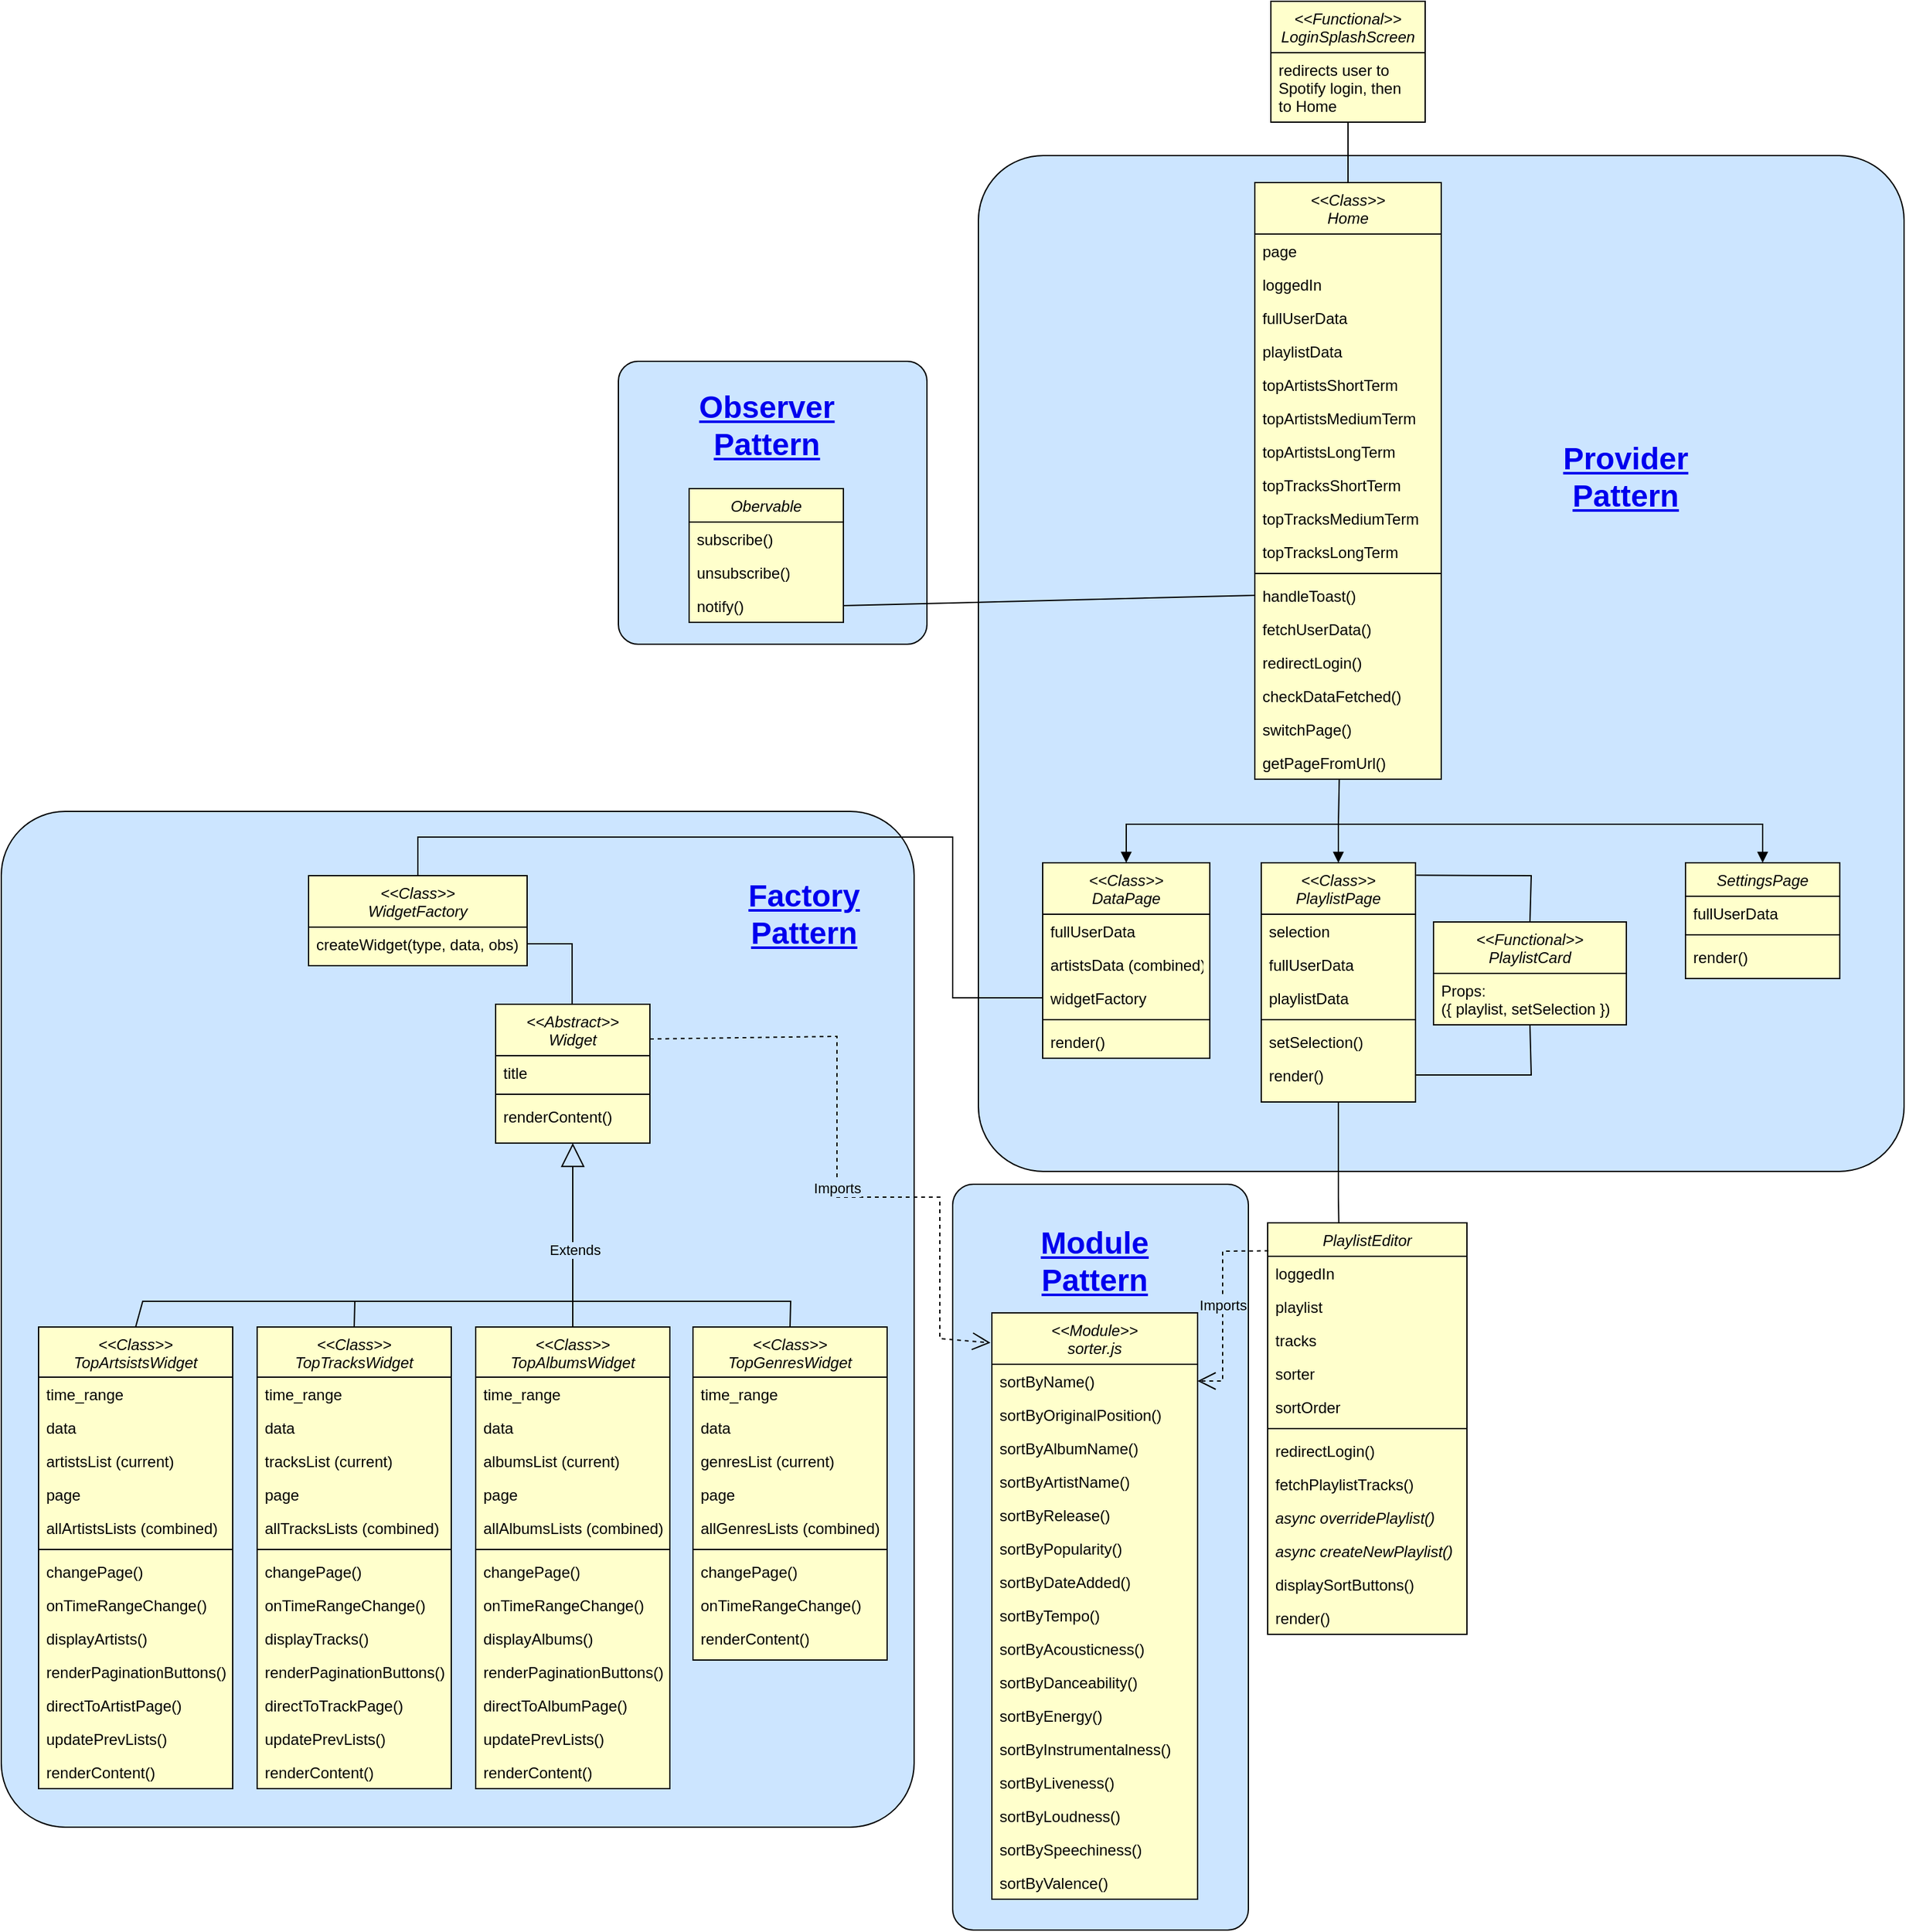 <mxfile version="21.1.2" type="device">
  <diagram id="C5RBs43oDa-KdzZeNtuy" name="Page-1">
    <mxGraphModel dx="4075" dy="2557" grid="1" gridSize="10" guides="1" tooltips="1" connect="1" arrows="1" fold="1" page="1" pageScale="1" pageWidth="827" pageHeight="1169" math="0" shadow="0">
      <root>
        <mxCell id="WIyWlLk6GJQsqaUBKTNV-0" />
        <mxCell id="WIyWlLk6GJQsqaUBKTNV-1" parent="WIyWlLk6GJQsqaUBKTNV-0" />
        <mxCell id="VRKwHfjSi7or-xDMxhOe-176" value="" style="rounded=1;whiteSpace=wrap;html=1;arcSize=7;fillColor=#CCE5FF;movable=1;resizable=1;rotatable=1;deletable=1;editable=1;locked=0;connectable=1;" parent="WIyWlLk6GJQsqaUBKTNV-1" vertex="1">
          <mxGeometry x="-370" y="-440" width="240" height="220" as="geometry" />
        </mxCell>
        <mxCell id="VRKwHfjSi7or-xDMxhOe-120" value="" style="rounded=1;whiteSpace=wrap;html=1;arcSize=7;fillColor=#CCE5FF;movable=1;resizable=1;rotatable=1;deletable=1;editable=1;locked=0;connectable=1;" parent="WIyWlLk6GJQsqaUBKTNV-1" vertex="1">
          <mxGeometry x="-90" y="-600" width="720" height="790" as="geometry" />
        </mxCell>
        <mxCell id="VRKwHfjSi7or-xDMxhOe-108" value="" style="rounded=1;whiteSpace=wrap;html=1;arcSize=7;fillColor=#CCE5FF;movable=1;resizable=1;rotatable=1;deletable=1;editable=1;locked=0;connectable=1;" parent="WIyWlLk6GJQsqaUBKTNV-1" vertex="1">
          <mxGeometry x="-850" y="-90" width="710" height="790" as="geometry" />
        </mxCell>
        <mxCell id="VRKwHfjSi7or-xDMxhOe-16" value="&lt;&lt;Functional&gt;&gt;&#xa;LoginSplashScreen" style="swimlane;fontStyle=2;align=center;verticalAlign=top;childLayout=stackLayout;horizontal=1;startSize=40;horizontalStack=0;resizeParent=1;resizeLast=0;collapsible=1;marginBottom=0;rounded=0;shadow=0;strokeWidth=1;swimlaneFillColor=#FFFFCC;movable=1;resizable=1;rotatable=1;deletable=1;editable=1;locked=0;connectable=1;fillColor=#FFFFCC;" parent="WIyWlLk6GJQsqaUBKTNV-1" vertex="1">
          <mxGeometry x="137.5" y="-720" width="120" height="94" as="geometry">
            <mxRectangle x="230" y="140" width="160" height="26" as="alternateBounds" />
          </mxGeometry>
        </mxCell>
        <mxCell id="pXnPBTIRRTmppyv6oZ12-0" value="redirects user to&#xa;Spotify login, then &#xa;to Home" style="text;align=left;verticalAlign=top;spacingLeft=4;spacingRight=4;overflow=hidden;rotatable=1;points=[[0,0.5],[1,0.5]];portConstraint=eastwest;movable=1;resizable=1;deletable=1;editable=1;locked=0;connectable=1;" parent="VRKwHfjSi7or-xDMxhOe-16" vertex="1">
          <mxGeometry y="40" width="120" height="54" as="geometry" />
        </mxCell>
        <mxCell id="VRKwHfjSi7or-xDMxhOe-22" value="&lt;&lt;Class&gt;&gt;&#xa;Home" style="swimlane;fontStyle=2;align=center;verticalAlign=top;childLayout=stackLayout;horizontal=1;startSize=40;horizontalStack=0;resizeParent=1;resizeLast=0;collapsible=1;marginBottom=0;rounded=0;shadow=0;strokeWidth=1;swimlaneFillColor=#FFFFCC;movable=1;resizable=1;rotatable=1;deletable=1;editable=1;locked=0;connectable=1;fillColor=#FFFFCC;" parent="WIyWlLk6GJQsqaUBKTNV-1" vertex="1">
          <mxGeometry x="125" y="-579" width="145" height="464" as="geometry">
            <mxRectangle x="230" y="140" width="160" height="26" as="alternateBounds" />
          </mxGeometry>
        </mxCell>
        <mxCell id="VRKwHfjSi7or-xDMxhOe-30" value="page" style="text;align=left;verticalAlign=top;spacingLeft=4;spacingRight=4;overflow=hidden;rotatable=1;points=[[0,0.5],[1,0.5]];portConstraint=eastwest;rounded=0;shadow=0;html=0;movable=1;resizable=1;deletable=1;editable=1;locked=0;connectable=1;" parent="VRKwHfjSi7or-xDMxhOe-22" vertex="1">
          <mxGeometry y="40" width="145" height="26" as="geometry" />
        </mxCell>
        <mxCell id="VRKwHfjSi7or-xDMxhOe-29" value="loggedIn" style="text;align=left;verticalAlign=top;spacingLeft=4;spacingRight=4;overflow=hidden;rotatable=1;points=[[0,0.5],[1,0.5]];portConstraint=eastwest;rounded=0;shadow=0;html=0;movable=1;resizable=1;deletable=1;editable=1;locked=0;connectable=1;" parent="VRKwHfjSi7or-xDMxhOe-22" vertex="1">
          <mxGeometry y="66" width="145" height="26" as="geometry" />
        </mxCell>
        <mxCell id="pXnPBTIRRTmppyv6oZ12-1" value="fullUserData" style="text;align=left;verticalAlign=top;spacingLeft=4;spacingRight=4;overflow=hidden;rotatable=1;points=[[0,0.5],[1,0.5]];portConstraint=eastwest;rounded=0;shadow=0;html=0;movable=1;resizable=1;deletable=1;editable=1;locked=0;connectable=1;" parent="VRKwHfjSi7or-xDMxhOe-22" vertex="1">
          <mxGeometry y="92" width="145" height="26" as="geometry" />
        </mxCell>
        <mxCell id="pXnPBTIRRTmppyv6oZ12-2" value="playlistData" style="text;align=left;verticalAlign=top;spacingLeft=4;spacingRight=4;overflow=hidden;rotatable=1;points=[[0,0.5],[1,0.5]];portConstraint=eastwest;rounded=0;shadow=0;html=0;movable=1;resizable=1;deletable=1;editable=1;locked=0;connectable=1;" parent="VRKwHfjSi7or-xDMxhOe-22" vertex="1">
          <mxGeometry y="118" width="145" height="26" as="geometry" />
        </mxCell>
        <mxCell id="pXnPBTIRRTmppyv6oZ12-3" value="topArtistsShortTerm" style="text;align=left;verticalAlign=top;spacingLeft=4;spacingRight=4;overflow=hidden;rotatable=1;points=[[0,0.5],[1,0.5]];portConstraint=eastwest;rounded=0;shadow=0;html=0;movable=1;resizable=1;deletable=1;editable=1;locked=0;connectable=1;" parent="VRKwHfjSi7or-xDMxhOe-22" vertex="1">
          <mxGeometry y="144" width="145" height="26" as="geometry" />
        </mxCell>
        <mxCell id="pXnPBTIRRTmppyv6oZ12-4" value="topArtistsMediumTerm" style="text;align=left;verticalAlign=top;spacingLeft=4;spacingRight=4;overflow=hidden;rotatable=1;points=[[0,0.5],[1,0.5]];portConstraint=eastwest;rounded=0;shadow=0;html=0;movable=1;resizable=1;deletable=1;editable=1;locked=0;connectable=1;" parent="VRKwHfjSi7or-xDMxhOe-22" vertex="1">
          <mxGeometry y="170" width="145" height="26" as="geometry" />
        </mxCell>
        <mxCell id="-BkDusSQYpN4LbQJqkeH-25" value="topArtistsLongTerm" style="text;align=left;verticalAlign=top;spacingLeft=4;spacingRight=4;overflow=hidden;rotatable=1;points=[[0,0.5],[1,0.5]];portConstraint=eastwest;rounded=0;shadow=0;html=0;movable=1;resizable=1;deletable=1;editable=1;locked=0;connectable=1;" vertex="1" parent="VRKwHfjSi7or-xDMxhOe-22">
          <mxGeometry y="196" width="145" height="26" as="geometry" />
        </mxCell>
        <mxCell id="-BkDusSQYpN4LbQJqkeH-26" value="topTracksShortTerm" style="text;align=left;verticalAlign=top;spacingLeft=4;spacingRight=4;overflow=hidden;rotatable=1;points=[[0,0.5],[1,0.5]];portConstraint=eastwest;rounded=0;shadow=0;html=0;movable=1;resizable=1;deletable=1;editable=1;locked=0;connectable=1;" vertex="1" parent="VRKwHfjSi7or-xDMxhOe-22">
          <mxGeometry y="222" width="145" height="26" as="geometry" />
        </mxCell>
        <mxCell id="-BkDusSQYpN4LbQJqkeH-27" value="topTracksMediumTerm" style="text;align=left;verticalAlign=top;spacingLeft=4;spacingRight=4;overflow=hidden;rotatable=1;points=[[0,0.5],[1,0.5]];portConstraint=eastwest;rounded=0;shadow=0;html=0;movable=1;resizable=1;deletable=1;editable=1;locked=0;connectable=1;" vertex="1" parent="VRKwHfjSi7or-xDMxhOe-22">
          <mxGeometry y="248" width="145" height="26" as="geometry" />
        </mxCell>
        <mxCell id="pXnPBTIRRTmppyv6oZ12-5" value="topTracksLongTerm" style="text;align=left;verticalAlign=top;spacingLeft=4;spacingRight=4;overflow=hidden;rotatable=1;points=[[0,0.5],[1,0.5]];portConstraint=eastwest;rounded=0;shadow=0;html=0;movable=1;resizable=1;deletable=1;editable=1;locked=0;connectable=1;" parent="VRKwHfjSi7or-xDMxhOe-22" vertex="1">
          <mxGeometry y="274" width="145" height="26" as="geometry" />
        </mxCell>
        <mxCell id="VRKwHfjSi7or-xDMxhOe-31" value="" style="line;html=1;strokeWidth=1;align=left;verticalAlign=middle;spacingTop=-1;spacingLeft=3;spacingRight=3;rotatable=1;labelPosition=right;points=[];portConstraint=eastwest;movable=1;resizable=1;deletable=1;editable=1;locked=0;connectable=1;" parent="VRKwHfjSi7or-xDMxhOe-22" vertex="1">
          <mxGeometry y="300" width="145" height="8" as="geometry" />
        </mxCell>
        <mxCell id="VRKwHfjSi7or-xDMxhOe-32" value="handleToast()" style="text;align=left;verticalAlign=top;spacingLeft=4;spacingRight=4;overflow=hidden;rotatable=1;points=[[0,0.5],[1,0.5]];portConstraint=eastwest;rounded=0;shadow=0;html=0;movable=1;resizable=1;deletable=1;editable=1;locked=0;connectable=1;" parent="VRKwHfjSi7or-xDMxhOe-22" vertex="1">
          <mxGeometry y="308" width="145" height="26" as="geometry" />
        </mxCell>
        <mxCell id="VRKwHfjSi7or-xDMxhOe-175" value="fetchUserData()" style="text;align=left;verticalAlign=top;spacingLeft=4;spacingRight=4;overflow=hidden;rotatable=1;points=[[0,0.5],[1,0.5]];portConstraint=eastwest;rounded=0;shadow=0;html=0;movable=1;resizable=1;deletable=1;editable=1;locked=0;connectable=1;" parent="VRKwHfjSi7or-xDMxhOe-22" vertex="1">
          <mxGeometry y="334" width="145" height="26" as="geometry" />
        </mxCell>
        <mxCell id="pXnPBTIRRTmppyv6oZ12-6" value="redirectLogin()" style="text;align=left;verticalAlign=top;spacingLeft=4;spacingRight=4;overflow=hidden;rotatable=1;points=[[0,0.5],[1,0.5]];portConstraint=eastwest;rounded=0;shadow=0;html=0;movable=1;resizable=1;deletable=1;editable=1;locked=0;connectable=1;" parent="VRKwHfjSi7or-xDMxhOe-22" vertex="1">
          <mxGeometry y="360" width="145" height="26" as="geometry" />
        </mxCell>
        <mxCell id="pXnPBTIRRTmppyv6oZ12-7" value="checkDataFetched()" style="text;align=left;verticalAlign=top;spacingLeft=4;spacingRight=4;overflow=hidden;rotatable=1;points=[[0,0.5],[1,0.5]];portConstraint=eastwest;rounded=0;shadow=0;html=0;movable=1;resizable=1;deletable=1;editable=1;locked=0;connectable=1;" parent="VRKwHfjSi7or-xDMxhOe-22" vertex="1">
          <mxGeometry y="386" width="145" height="26" as="geometry" />
        </mxCell>
        <mxCell id="pXnPBTIRRTmppyv6oZ12-8" value="switchPage()" style="text;align=left;verticalAlign=top;spacingLeft=4;spacingRight=4;overflow=hidden;rotatable=1;points=[[0,0.5],[1,0.5]];portConstraint=eastwest;rounded=0;shadow=0;html=0;movable=1;resizable=1;deletable=1;editable=1;locked=0;connectable=1;" parent="VRKwHfjSi7or-xDMxhOe-22" vertex="1">
          <mxGeometry y="412" width="145" height="26" as="geometry" />
        </mxCell>
        <mxCell id="-BkDusSQYpN4LbQJqkeH-28" value="getPageFromUrl()" style="text;align=left;verticalAlign=top;spacingLeft=4;spacingRight=4;overflow=hidden;rotatable=1;points=[[0,0.5],[1,0.5]];portConstraint=eastwest;rounded=0;shadow=0;html=0;movable=1;resizable=1;deletable=1;editable=1;locked=0;connectable=1;" vertex="1" parent="VRKwHfjSi7or-xDMxhOe-22">
          <mxGeometry y="438" width="145" height="26" as="geometry" />
        </mxCell>
        <mxCell id="VRKwHfjSi7or-xDMxhOe-33" value="SettingsPage" style="swimlane;fontStyle=2;align=center;verticalAlign=top;childLayout=stackLayout;horizontal=1;startSize=26;horizontalStack=0;resizeParent=1;resizeLast=0;collapsible=1;marginBottom=0;rounded=0;shadow=0;strokeWidth=1;swimlaneFillColor=#FFFFCC;movable=1;resizable=1;rotatable=1;deletable=1;editable=1;locked=0;connectable=1;fillColor=#FFFFCC;" parent="WIyWlLk6GJQsqaUBKTNV-1" vertex="1">
          <mxGeometry x="460" y="-50" width="120" height="90" as="geometry">
            <mxRectangle x="230" y="140" width="160" height="26" as="alternateBounds" />
          </mxGeometry>
        </mxCell>
        <mxCell id="VRKwHfjSi7or-xDMxhOe-34" value="fullUserData" style="text;align=left;verticalAlign=top;spacingLeft=4;spacingRight=4;overflow=hidden;rotatable=1;points=[[0,0.5],[1,0.5]];portConstraint=eastwest;movable=1;resizable=1;deletable=1;editable=1;locked=0;connectable=1;" parent="VRKwHfjSi7or-xDMxhOe-33" vertex="1">
          <mxGeometry y="26" width="120" height="26" as="geometry" />
        </mxCell>
        <mxCell id="VRKwHfjSi7or-xDMxhOe-40" value="" style="line;html=1;strokeWidth=1;align=left;verticalAlign=middle;spacingTop=-1;spacingLeft=3;spacingRight=3;rotatable=1;labelPosition=right;points=[];portConstraint=eastwest;movable=1;resizable=1;deletable=1;editable=1;locked=0;connectable=1;" parent="VRKwHfjSi7or-xDMxhOe-33" vertex="1">
          <mxGeometry y="52" width="120" height="8" as="geometry" />
        </mxCell>
        <mxCell id="VRKwHfjSi7or-xDMxhOe-41" value="render()" style="text;align=left;verticalAlign=top;spacingLeft=4;spacingRight=4;overflow=hidden;rotatable=1;points=[[0,0.5],[1,0.5]];portConstraint=eastwest;rounded=0;shadow=0;html=0;movable=1;resizable=1;deletable=1;editable=1;locked=0;connectable=1;" parent="VRKwHfjSi7or-xDMxhOe-33" vertex="1">
          <mxGeometry y="60" width="120" height="26" as="geometry" />
        </mxCell>
        <mxCell id="VRKwHfjSi7or-xDMxhOe-42" value="&lt;&lt;Class&gt;&gt;&#xa;PlaylistPage" style="swimlane;fontStyle=2;align=center;verticalAlign=top;childLayout=stackLayout;horizontal=1;startSize=40;horizontalStack=0;resizeParent=1;resizeLast=0;collapsible=1;marginBottom=0;rounded=0;shadow=0;strokeWidth=1;swimlaneFillColor=#FFFFCC;movable=1;resizable=1;rotatable=1;deletable=1;editable=1;locked=0;connectable=1;fillColor=#FFFFCC;" parent="WIyWlLk6GJQsqaUBKTNV-1" vertex="1">
          <mxGeometry x="130" y="-50" width="120" height="186" as="geometry">
            <mxRectangle x="230" y="140" width="160" height="26" as="alternateBounds" />
          </mxGeometry>
        </mxCell>
        <mxCell id="VRKwHfjSi7or-xDMxhOe-43" value="selection" style="text;align=left;verticalAlign=top;spacingLeft=4;spacingRight=4;overflow=hidden;rotatable=1;points=[[0,0.5],[1,0.5]];portConstraint=eastwest;movable=1;resizable=1;deletable=1;editable=1;locked=0;connectable=1;" parent="VRKwHfjSi7or-xDMxhOe-42" vertex="1">
          <mxGeometry y="40" width="120" height="26" as="geometry" />
        </mxCell>
        <mxCell id="pXnPBTIRRTmppyv6oZ12-10" value="fullUserData" style="text;align=left;verticalAlign=top;spacingLeft=4;spacingRight=4;overflow=hidden;rotatable=1;points=[[0,0.5],[1,0.5]];portConstraint=eastwest;movable=1;resizable=1;deletable=1;editable=1;locked=0;connectable=1;" parent="VRKwHfjSi7or-xDMxhOe-42" vertex="1">
          <mxGeometry y="66" width="120" height="26" as="geometry" />
        </mxCell>
        <mxCell id="pXnPBTIRRTmppyv6oZ12-11" value="playlistData" style="text;align=left;verticalAlign=top;spacingLeft=4;spacingRight=4;overflow=hidden;rotatable=1;points=[[0,0.5],[1,0.5]];portConstraint=eastwest;movable=1;resizable=1;deletable=1;editable=1;locked=0;connectable=1;" parent="VRKwHfjSi7or-xDMxhOe-42" vertex="1">
          <mxGeometry y="92" width="120" height="26" as="geometry" />
        </mxCell>
        <mxCell id="VRKwHfjSi7or-xDMxhOe-49" value="" style="line;html=1;strokeWidth=1;align=left;verticalAlign=middle;spacingTop=-1;spacingLeft=3;spacingRight=3;rotatable=1;labelPosition=right;points=[];portConstraint=eastwest;movable=1;resizable=1;deletable=1;editable=1;locked=0;connectable=1;" parent="VRKwHfjSi7or-xDMxhOe-42" vertex="1">
          <mxGeometry y="118" width="120" height="8" as="geometry" />
        </mxCell>
        <mxCell id="VRKwHfjSi7or-xDMxhOe-50" value="setSelection()" style="text;align=left;verticalAlign=top;spacingLeft=4;spacingRight=4;overflow=hidden;rotatable=1;points=[[0,0.5],[1,0.5]];portConstraint=eastwest;rounded=0;shadow=0;html=0;movable=1;resizable=1;deletable=1;editable=1;locked=0;connectable=1;" parent="VRKwHfjSi7or-xDMxhOe-42" vertex="1">
          <mxGeometry y="126" width="120" height="26" as="geometry" />
        </mxCell>
        <mxCell id="pXnPBTIRRTmppyv6oZ12-12" value="render()" style="text;align=left;verticalAlign=top;spacingLeft=4;spacingRight=4;overflow=hidden;rotatable=1;points=[[0,0.5],[1,0.5]];portConstraint=eastwest;rounded=0;shadow=0;html=0;movable=1;resizable=1;deletable=1;editable=1;locked=0;connectable=1;" parent="VRKwHfjSi7or-xDMxhOe-42" vertex="1">
          <mxGeometry y="152" width="120" height="26" as="geometry" />
        </mxCell>
        <mxCell id="VRKwHfjSi7or-xDMxhOe-51" value="&lt;&lt;Class&gt;&gt;&#xa;DataPage" style="swimlane;fontStyle=2;align=center;verticalAlign=top;childLayout=stackLayout;horizontal=1;startSize=40;horizontalStack=0;resizeParent=1;resizeLast=0;collapsible=1;marginBottom=0;rounded=0;shadow=0;strokeWidth=1;swimlaneFillColor=#FFFFCC;movable=1;resizable=1;rotatable=1;deletable=1;editable=1;locked=0;connectable=1;fillColor=#FFFFCC;" parent="WIyWlLk6GJQsqaUBKTNV-1" vertex="1">
          <mxGeometry x="-40" y="-50" width="130" height="152" as="geometry">
            <mxRectangle x="230" y="140" width="160" height="26" as="alternateBounds" />
          </mxGeometry>
        </mxCell>
        <mxCell id="VRKwHfjSi7or-xDMxhOe-57" value="fullUserData" style="text;align=left;verticalAlign=top;spacingLeft=4;spacingRight=4;overflow=hidden;rotatable=1;points=[[0,0.5],[1,0.5]];portConstraint=eastwest;rounded=0;shadow=0;html=0;movable=1;resizable=1;deletable=1;editable=1;locked=0;connectable=1;" parent="VRKwHfjSi7or-xDMxhOe-51" vertex="1">
          <mxGeometry y="40" width="130" height="26" as="geometry" />
        </mxCell>
        <mxCell id="pXnPBTIRRTmppyv6oZ12-13" value="artistsData (combined)" style="text;align=left;verticalAlign=top;spacingLeft=4;spacingRight=4;overflow=hidden;rotatable=1;points=[[0,0.5],[1,0.5]];portConstraint=eastwest;rounded=0;shadow=0;html=0;movable=1;resizable=1;deletable=1;editable=1;locked=0;connectable=1;" parent="VRKwHfjSi7or-xDMxhOe-51" vertex="1">
          <mxGeometry y="66" width="130" height="26" as="geometry" />
        </mxCell>
        <mxCell id="pXnPBTIRRTmppyv6oZ12-14" value="widgetFactory" style="text;align=left;verticalAlign=top;spacingLeft=4;spacingRight=4;overflow=hidden;rotatable=1;points=[[0,0.5],[1,0.5]];portConstraint=eastwest;rounded=0;shadow=0;html=0;movable=1;resizable=1;deletable=1;editable=1;locked=0;connectable=1;" parent="VRKwHfjSi7or-xDMxhOe-51" vertex="1">
          <mxGeometry y="92" width="130" height="26" as="geometry" />
        </mxCell>
        <mxCell id="VRKwHfjSi7or-xDMxhOe-58" value="" style="line;html=1;strokeWidth=1;align=left;verticalAlign=middle;spacingTop=-1;spacingLeft=3;spacingRight=3;rotatable=1;labelPosition=right;points=[];portConstraint=eastwest;movable=1;resizable=1;deletable=1;editable=1;locked=0;connectable=1;" parent="VRKwHfjSi7or-xDMxhOe-51" vertex="1">
          <mxGeometry y="118" width="130" height="8" as="geometry" />
        </mxCell>
        <mxCell id="VRKwHfjSi7or-xDMxhOe-59" value="render()" style="text;align=left;verticalAlign=top;spacingLeft=4;spacingRight=4;overflow=hidden;rotatable=1;points=[[0,0.5],[1,0.5]];portConstraint=eastwest;rounded=0;shadow=0;html=0;movable=1;resizable=1;deletable=1;editable=1;locked=0;connectable=1;" parent="VRKwHfjSi7or-xDMxhOe-51" vertex="1">
          <mxGeometry y="126" width="130" height="26" as="geometry" />
        </mxCell>
        <mxCell id="VRKwHfjSi7or-xDMxhOe-60" value="&lt;&lt;Class&gt;&gt;&#xa;WidgetFactory" style="swimlane;fontStyle=2;align=center;verticalAlign=top;childLayout=stackLayout;horizontal=1;startSize=40;horizontalStack=0;resizeParent=1;resizeLast=0;collapsible=1;marginBottom=0;rounded=0;shadow=0;strokeWidth=1;fillColor=#FFFFCC;swimlaneFillColor=#FFFFCC;movable=1;resizable=1;rotatable=1;deletable=1;editable=1;locked=0;connectable=1;" parent="WIyWlLk6GJQsqaUBKTNV-1" vertex="1">
          <mxGeometry x="-611" y="-40" width="170" height="70" as="geometry">
            <mxRectangle x="230" y="140" width="160" height="26" as="alternateBounds" />
          </mxGeometry>
        </mxCell>
        <mxCell id="VRKwHfjSi7or-xDMxhOe-68" value="createWidget(type, data, obs)" style="text;align=left;verticalAlign=top;spacingLeft=4;spacingRight=4;overflow=hidden;rotatable=1;points=[[0,0.5],[1,0.5]];portConstraint=eastwest;rounded=0;shadow=0;html=0;fillColor=none;movable=1;resizable=1;deletable=1;editable=1;locked=0;connectable=1;" parent="VRKwHfjSi7or-xDMxhOe-60" vertex="1">
          <mxGeometry y="40" width="170" height="26" as="geometry" />
        </mxCell>
        <mxCell id="VRKwHfjSi7or-xDMxhOe-70" value="&lt;&lt;Abstract&gt;&gt;&#xa;Widget" style="swimlane;fontStyle=2;align=center;verticalAlign=top;childLayout=stackLayout;horizontal=1;startSize=40;horizontalStack=0;resizeParent=1;resizeLast=0;collapsible=1;marginBottom=0;rounded=0;shadow=0;strokeWidth=1;swimlaneFillColor=#FFFFCC;movable=1;resizable=1;rotatable=1;deletable=1;editable=1;locked=0;connectable=1;fillColor=#FFFFCC;" parent="WIyWlLk6GJQsqaUBKTNV-1" vertex="1">
          <mxGeometry x="-465.5" y="60" width="120" height="108" as="geometry">
            <mxRectangle x="230" y="140" width="160" height="26" as="alternateBounds" />
          </mxGeometry>
        </mxCell>
        <mxCell id="VRKwHfjSi7or-xDMxhOe-72" value="title" style="text;align=left;verticalAlign=top;spacingLeft=4;spacingRight=4;overflow=hidden;rotatable=1;points=[[0,0.5],[1,0.5]];portConstraint=eastwest;rounded=0;shadow=0;html=0;movable=1;resizable=1;deletable=1;editable=1;locked=0;connectable=1;" parent="VRKwHfjSi7or-xDMxhOe-70" vertex="1">
          <mxGeometry y="40" width="120" height="26" as="geometry" />
        </mxCell>
        <mxCell id="pXnPBTIRRTmppyv6oZ12-15" value="" style="line;html=1;strokeWidth=1;align=left;verticalAlign=middle;spacingTop=-1;spacingLeft=3;spacingRight=3;rotatable=1;labelPosition=right;points=[];portConstraint=eastwest;movable=1;resizable=1;deletable=1;editable=1;locked=0;connectable=1;" parent="VRKwHfjSi7or-xDMxhOe-70" vertex="1">
          <mxGeometry y="66" width="120" height="8" as="geometry" />
        </mxCell>
        <mxCell id="pXnPBTIRRTmppyv6oZ12-16" value="renderContent()" style="text;align=left;verticalAlign=top;spacingLeft=4;spacingRight=4;overflow=hidden;rotatable=1;points=[[0,0.5],[1,0.5]];portConstraint=eastwest;rounded=0;shadow=0;html=0;movable=1;resizable=1;deletable=1;editable=1;locked=0;connectable=1;" parent="VRKwHfjSi7or-xDMxhOe-70" vertex="1">
          <mxGeometry y="74" width="120" height="26" as="geometry" />
        </mxCell>
        <mxCell id="VRKwHfjSi7or-xDMxhOe-78" value="&lt;&lt;Class&gt;&gt;&#xa;TopTracksWidget" style="swimlane;fontStyle=2;align=center;verticalAlign=top;childLayout=stackLayout;horizontal=1;startSize=39;horizontalStack=0;resizeParent=1;resizeLast=0;collapsible=1;marginBottom=0;rounded=0;shadow=0;strokeWidth=1;swimlaneFillColor=#FFFFCC;movable=1;resizable=1;rotatable=1;deletable=1;editable=1;locked=0;connectable=1;fillColor=#FFFFCC;" parent="WIyWlLk6GJQsqaUBKTNV-1" vertex="1">
          <mxGeometry x="-651" y="311" width="151" height="359" as="geometry">
            <mxRectangle x="230" y="140" width="160" height="26" as="alternateBounds" />
          </mxGeometry>
        </mxCell>
        <mxCell id="pXnPBTIRRTmppyv6oZ12-18" value="time_range" style="text;align=left;verticalAlign=top;spacingLeft=4;spacingRight=4;overflow=hidden;rotatable=1;points=[[0,0.5],[1,0.5]];portConstraint=eastwest;rounded=0;shadow=0;html=0;movable=1;resizable=1;deletable=1;editable=1;locked=0;connectable=1;" parent="VRKwHfjSi7or-xDMxhOe-78" vertex="1">
          <mxGeometry y="39" width="151" height="26" as="geometry" />
        </mxCell>
        <mxCell id="pXnPBTIRRTmppyv6oZ12-20" value="data" style="text;align=left;verticalAlign=top;spacingLeft=4;spacingRight=4;overflow=hidden;rotatable=1;points=[[0,0.5],[1,0.5]];portConstraint=eastwest;rounded=0;shadow=0;html=0;movable=1;resizable=1;deletable=1;editable=1;locked=0;connectable=1;" parent="VRKwHfjSi7or-xDMxhOe-78" vertex="1">
          <mxGeometry y="65" width="151" height="26" as="geometry" />
        </mxCell>
        <mxCell id="pXnPBTIRRTmppyv6oZ12-21" value="tracksList (current)" style="text;align=left;verticalAlign=top;spacingLeft=4;spacingRight=4;overflow=hidden;rotatable=1;points=[[0,0.5],[1,0.5]];portConstraint=eastwest;rounded=0;shadow=0;html=0;movable=1;resizable=1;deletable=1;editable=1;locked=0;connectable=1;" parent="VRKwHfjSi7or-xDMxhOe-78" vertex="1">
          <mxGeometry y="91" width="151" height="26" as="geometry" />
        </mxCell>
        <mxCell id="pXnPBTIRRTmppyv6oZ12-22" value="page" style="text;align=left;verticalAlign=top;spacingLeft=4;spacingRight=4;overflow=hidden;rotatable=1;points=[[0,0.5],[1,0.5]];portConstraint=eastwest;rounded=0;shadow=0;html=0;movable=1;resizable=1;deletable=1;editable=1;locked=0;connectable=1;" parent="VRKwHfjSi7or-xDMxhOe-78" vertex="1">
          <mxGeometry y="117" width="151" height="26" as="geometry" />
        </mxCell>
        <mxCell id="pXnPBTIRRTmppyv6oZ12-19" value="allTracksLists (combined)" style="text;align=left;verticalAlign=top;spacingLeft=4;spacingRight=4;overflow=hidden;rotatable=1;points=[[0,0.5],[1,0.5]];portConstraint=eastwest;rounded=0;shadow=0;html=0;movable=1;resizable=1;deletable=1;editable=1;locked=0;connectable=1;" parent="VRKwHfjSi7or-xDMxhOe-78" vertex="1">
          <mxGeometry y="143" width="151" height="26" as="geometry" />
        </mxCell>
        <mxCell id="pXnPBTIRRTmppyv6oZ12-17" value="" style="line;html=1;strokeWidth=1;align=left;verticalAlign=middle;spacingTop=-1;spacingLeft=3;spacingRight=3;rotatable=1;labelPosition=right;points=[];portConstraint=eastwest;movable=1;resizable=1;deletable=1;editable=1;locked=0;connectable=1;" parent="VRKwHfjSi7or-xDMxhOe-78" vertex="1">
          <mxGeometry y="169" width="151" height="8" as="geometry" />
        </mxCell>
        <mxCell id="VRKwHfjSi7or-xDMxhOe-92" value="changePage()" style="text;align=left;verticalAlign=top;spacingLeft=4;spacingRight=4;overflow=hidden;rotatable=1;points=[[0,0.5],[1,0.5]];portConstraint=eastwest;rounded=0;shadow=0;html=0;movable=1;resizable=1;deletable=1;editable=1;locked=0;connectable=1;" parent="VRKwHfjSi7or-xDMxhOe-78" vertex="1">
          <mxGeometry y="177" width="151" height="26" as="geometry" />
        </mxCell>
        <mxCell id="pXnPBTIRRTmppyv6oZ12-23" value="onTimeRangeChange()" style="text;align=left;verticalAlign=top;spacingLeft=4;spacingRight=4;overflow=hidden;rotatable=1;points=[[0,0.5],[1,0.5]];portConstraint=eastwest;rounded=0;shadow=0;html=0;movable=1;resizable=1;deletable=1;editable=1;locked=0;connectable=1;" parent="VRKwHfjSi7or-xDMxhOe-78" vertex="1">
          <mxGeometry y="203" width="151" height="26" as="geometry" />
        </mxCell>
        <mxCell id="pXnPBTIRRTmppyv6oZ12-24" value="displayTracks()" style="text;align=left;verticalAlign=top;spacingLeft=4;spacingRight=4;overflow=hidden;rotatable=1;points=[[0,0.5],[1,0.5]];portConstraint=eastwest;rounded=0;shadow=0;html=0;movable=1;resizable=1;deletable=1;editable=1;locked=0;connectable=1;" parent="VRKwHfjSi7or-xDMxhOe-78" vertex="1">
          <mxGeometry y="229" width="151" height="26" as="geometry" />
        </mxCell>
        <mxCell id="pXnPBTIRRTmppyv6oZ12-25" value="renderPaginationButtons()" style="text;align=left;verticalAlign=top;spacingLeft=4;spacingRight=4;overflow=hidden;rotatable=1;points=[[0,0.5],[1,0.5]];portConstraint=eastwest;rounded=0;shadow=0;html=0;movable=1;resizable=1;deletable=1;editable=1;locked=0;connectable=1;" parent="VRKwHfjSi7or-xDMxhOe-78" vertex="1">
          <mxGeometry y="255" width="151" height="26" as="geometry" />
        </mxCell>
        <mxCell id="pXnPBTIRRTmppyv6oZ12-26" value="directToTrackPage()" style="text;align=left;verticalAlign=top;spacingLeft=4;spacingRight=4;overflow=hidden;rotatable=1;points=[[0,0.5],[1,0.5]];portConstraint=eastwest;rounded=0;shadow=0;html=0;movable=1;resizable=1;deletable=1;editable=1;locked=0;connectable=1;" parent="VRKwHfjSi7or-xDMxhOe-78" vertex="1">
          <mxGeometry y="281" width="151" height="26" as="geometry" />
        </mxCell>
        <mxCell id="pXnPBTIRRTmppyv6oZ12-27" value="updatePrevLists()" style="text;align=left;verticalAlign=top;spacingLeft=4;spacingRight=4;overflow=hidden;rotatable=1;points=[[0,0.5],[1,0.5]];portConstraint=eastwest;rounded=0;shadow=0;html=0;movable=1;resizable=1;deletable=1;editable=1;locked=0;connectable=1;" parent="VRKwHfjSi7or-xDMxhOe-78" vertex="1">
          <mxGeometry y="307" width="151" height="26" as="geometry" />
        </mxCell>
        <mxCell id="pXnPBTIRRTmppyv6oZ12-28" value="renderContent()" style="text;align=left;verticalAlign=top;spacingLeft=4;spacingRight=4;overflow=hidden;rotatable=1;points=[[0,0.5],[1,0.5]];portConstraint=eastwest;rounded=0;shadow=0;html=0;movable=1;resizable=1;deletable=1;editable=1;locked=0;connectable=1;" parent="VRKwHfjSi7or-xDMxhOe-78" vertex="1">
          <mxGeometry y="333" width="151" height="26" as="geometry" />
        </mxCell>
        <mxCell id="VRKwHfjSi7or-xDMxhOe-99" value="Extends" style="endArrow=block;endSize=16;endFill=0;html=1;rounded=0;entryX=0.5;entryY=1;entryDx=0;entryDy=0;labelBackgroundColor=#CCE5FF;movable=1;resizable=1;rotatable=1;deletable=1;editable=1;locked=0;connectable=1;" parent="WIyWlLk6GJQsqaUBKTNV-1" target="VRKwHfjSi7or-xDMxhOe-70" edge="1">
          <mxGeometry x="-0.344" y="-1" width="160" relative="1" as="geometry">
            <mxPoint x="-405.5" y="291" as="sourcePoint" />
            <mxPoint x="-405.5" y="204" as="targetPoint" />
            <mxPoint as="offset" />
          </mxGeometry>
        </mxCell>
        <mxCell id="VRKwHfjSi7or-xDMxhOe-100" value="" style="endArrow=none;html=1;rounded=0;exitX=0.5;exitY=0;exitDx=0;exitDy=0;movable=1;resizable=1;rotatable=1;deletable=1;editable=1;locked=0;connectable=1;" parent="WIyWlLk6GJQsqaUBKTNV-1" source="VRKwHfjSi7or-xDMxhOe-78" edge="1">
          <mxGeometry width="50" height="50" relative="1" as="geometry">
            <mxPoint x="-535.5" y="311" as="sourcePoint" />
            <mxPoint x="-405.5" y="291" as="targetPoint" />
            <Array as="points">
              <mxPoint x="-575" y="291" />
            </Array>
          </mxGeometry>
        </mxCell>
        <mxCell id="VRKwHfjSi7or-xDMxhOe-101" value="" style="endArrow=none;html=1;rounded=0;entryX=0.5;entryY=0;entryDx=0;entryDy=0;movable=1;resizable=1;rotatable=1;deletable=1;editable=1;locked=0;connectable=1;" parent="WIyWlLk6GJQsqaUBKTNV-1" target="pXnPBTIRRTmppyv6oZ12-43" edge="1">
          <mxGeometry width="50" height="50" relative="1" as="geometry">
            <mxPoint x="-405.5" y="291" as="sourcePoint" />
            <mxPoint x="-271" y="311" as="targetPoint" />
            <Array as="points">
              <mxPoint x="-236" y="291" />
            </Array>
          </mxGeometry>
        </mxCell>
        <mxCell id="VRKwHfjSi7or-xDMxhOe-102" value="" style="endArrow=none;html=1;rounded=0;exitX=0.5;exitY=0;exitDx=0;exitDy=0;movable=1;resizable=1;rotatable=1;deletable=1;editable=1;locked=0;connectable=1;" parent="WIyWlLk6GJQsqaUBKTNV-1" edge="1">
          <mxGeometry width="50" height="50" relative="1" as="geometry">
            <mxPoint x="-405.5" y="311" as="sourcePoint" />
            <mxPoint x="-405.5" y="291" as="targetPoint" />
          </mxGeometry>
        </mxCell>
        <mxCell id="VRKwHfjSi7or-xDMxhOe-106" value="" style="endArrow=none;html=1;rounded=0;entryX=0;entryY=0.5;entryDx=0;entryDy=0;exitX=0.5;exitY=0;exitDx=0;exitDy=0;movable=1;resizable=1;rotatable=1;deletable=1;editable=1;locked=0;connectable=1;" parent="WIyWlLk6GJQsqaUBKTNV-1" source="VRKwHfjSi7or-xDMxhOe-60" target="pXnPBTIRRTmppyv6oZ12-14" edge="1">
          <mxGeometry width="50" height="50" relative="1" as="geometry">
            <mxPoint x="-170" y="190" as="sourcePoint" />
            <mxPoint x="-111.2" y="-35.312" as="targetPoint" />
            <Array as="points">
              <mxPoint x="-526" y="-70" />
              <mxPoint x="-280" y="-70" />
              <mxPoint x="-110" y="-70" />
              <mxPoint x="-110" y="55" />
            </Array>
          </mxGeometry>
        </mxCell>
        <mxCell id="VRKwHfjSi7or-xDMxhOe-107" value="" style="endArrow=none;html=1;rounded=0;exitX=1;exitY=0.5;exitDx=0;exitDy=0;entryX=0.496;entryY=0.002;entryDx=0;entryDy=0;entryPerimeter=0;movable=1;resizable=1;rotatable=1;deletable=1;editable=1;locked=0;connectable=1;" parent="WIyWlLk6GJQsqaUBKTNV-1" source="VRKwHfjSi7or-xDMxhOe-68" target="VRKwHfjSi7or-xDMxhOe-70" edge="1">
          <mxGeometry width="50" height="50" relative="1" as="geometry">
            <mxPoint x="-491" y="39" as="sourcePoint" />
            <mxPoint x="-421" y="20" as="targetPoint" />
            <Array as="points">
              <mxPoint x="-406" y="13" />
            </Array>
          </mxGeometry>
        </mxCell>
        <mxCell id="VRKwHfjSi7or-xDMxhOe-109" value="&lt;font size=&quot;1&quot; style=&quot;&quot;&gt;&lt;b style=&quot;font-size: 24px;&quot;&gt;&lt;a href=&quot;https://www.patterns.dev/posts/factory-pattern&quot;&gt;Factory Pattern&lt;/a&gt;&lt;/b&gt;&lt;/font&gt;" style="text;strokeColor=none;align=center;fillColor=none;html=1;verticalAlign=middle;whiteSpace=wrap;rounded=0;movable=1;resizable=1;rotatable=1;deletable=1;editable=1;locked=0;connectable=1;" parent="WIyWlLk6GJQsqaUBKTNV-1" vertex="1">
          <mxGeometry x="-283.5" y="-40" width="114.5" height="60" as="geometry" />
        </mxCell>
        <mxCell id="VRKwHfjSi7or-xDMxhOe-110" value="" style="endArrow=none;html=1;rounded=0;exitX=0.5;exitY=0;exitDx=0;exitDy=0;entryX=1.005;entryY=0.052;entryDx=0;entryDy=0;movable=1;resizable=1;rotatable=1;deletable=1;editable=1;locked=0;connectable=1;entryPerimeter=0;" parent="WIyWlLk6GJQsqaUBKTNV-1" source="VRKwHfjSi7or-xDMxhOe-111" target="VRKwHfjSi7or-xDMxhOe-42" edge="1">
          <mxGeometry width="50" height="50" relative="1" as="geometry">
            <mxPoint x="130" y="220" as="sourcePoint" />
            <mxPoint x="90" y="170" as="targetPoint" />
            <Array as="points">
              <mxPoint x="340" y="-40" />
            </Array>
          </mxGeometry>
        </mxCell>
        <mxCell id="VRKwHfjSi7or-xDMxhOe-111" value="&lt;&lt;Functional&gt;&gt;&#xa;PlaylistCard" style="swimlane;fontStyle=2;align=center;verticalAlign=top;childLayout=stackLayout;horizontal=1;startSize=40;horizontalStack=0;resizeParent=1;resizeLast=0;collapsible=1;marginBottom=0;rounded=0;shadow=0;strokeWidth=1;swimlaneFillColor=#FFFFCC;movable=1;resizable=1;rotatable=1;deletable=1;editable=1;locked=0;connectable=1;fillColor=#FFFFCC;" parent="WIyWlLk6GJQsqaUBKTNV-1" vertex="1">
          <mxGeometry x="264" y="-4" width="150" height="80" as="geometry">
            <mxRectangle x="230" y="140" width="160" height="26" as="alternateBounds" />
          </mxGeometry>
        </mxCell>
        <mxCell id="pXnPBTIRRTmppyv6oZ12-9" value="Props:&#xa;({ playlist, setSelection })" style="text;align=left;verticalAlign=top;spacingLeft=4;spacingRight=4;overflow=hidden;rotatable=1;points=[[0,0.5],[1,0.5]];portConstraint=eastwest;movable=1;resizable=1;deletable=1;editable=1;locked=0;connectable=1;" parent="VRKwHfjSi7or-xDMxhOe-111" vertex="1">
          <mxGeometry y="40" width="150" height="40" as="geometry" />
        </mxCell>
        <mxCell id="VRKwHfjSi7or-xDMxhOe-121" value="" style="endArrow=none;html=1;rounded=0;entryX=0.5;entryY=1;entryDx=0;entryDy=0;exitX=0.5;exitY=0;exitDx=0;exitDy=0;endFill=0;startArrow=none;startFill=0;movable=1;resizable=1;rotatable=1;deletable=1;editable=1;locked=0;connectable=1;" parent="WIyWlLk6GJQsqaUBKTNV-1" source="VRKwHfjSi7or-xDMxhOe-22" target="VRKwHfjSi7or-xDMxhOe-16" edge="1">
          <mxGeometry width="50" height="50" relative="1" as="geometry">
            <mxPoint x="160" y="-260" as="sourcePoint" />
            <mxPoint x="190" y="-520" as="targetPoint" />
          </mxGeometry>
        </mxCell>
        <mxCell id="VRKwHfjSi7or-xDMxhOe-122" value="&lt;font size=&quot;1&quot; style=&quot;&quot;&gt;&lt;b style=&quot;font-size: 24px;&quot;&gt;&lt;a href=&quot;https://www.patterns.dev/posts/provider-pattern&quot;&gt;Provider Pattern&lt;/a&gt;&lt;/b&gt;&lt;/font&gt;" style="text;strokeColor=none;align=center;fillColor=none;html=1;verticalAlign=middle;whiteSpace=wrap;rounded=0;movable=1;resizable=1;rotatable=1;deletable=1;editable=1;locked=0;connectable=1;" parent="WIyWlLk6GJQsqaUBKTNV-1" vertex="1">
          <mxGeometry x="356" y="-380" width="114.5" height="60" as="geometry" />
        </mxCell>
        <mxCell id="VRKwHfjSi7or-xDMxhOe-123" value="" style="endArrow=none;html=1;rounded=0;exitX=0.5;exitY=0;exitDx=0;exitDy=0;endFill=0;startArrow=block;startFill=1;entryX=0.453;entryY=1.009;entryDx=0;entryDy=0;movable=1;resizable=1;rotatable=1;deletable=1;editable=1;locked=0;connectable=1;entryPerimeter=0;" parent="WIyWlLk6GJQsqaUBKTNV-1" source="VRKwHfjSi7or-xDMxhOe-51" target="-BkDusSQYpN4LbQJqkeH-28" edge="1">
          <mxGeometry width="50" height="50" relative="1" as="geometry">
            <mxPoint x="200" y="-310" as="sourcePoint" />
            <mxPoint x="190" y="-110" as="targetPoint" />
            <Array as="points">
              <mxPoint x="25" y="-80" />
              <mxPoint x="190" y="-80" />
            </Array>
          </mxGeometry>
        </mxCell>
        <mxCell id="VRKwHfjSi7or-xDMxhOe-124" value="" style="endArrow=block;html=1;rounded=0;entryX=0.5;entryY=0;entryDx=0;entryDy=0;startArrow=none;startFill=0;endFill=1;movable=1;resizable=1;rotatable=1;deletable=1;editable=1;locked=0;connectable=1;" parent="WIyWlLk6GJQsqaUBKTNV-1" target="VRKwHfjSi7or-xDMxhOe-33" edge="1">
          <mxGeometry width="50" height="50" relative="1" as="geometry">
            <mxPoint x="190" y="-80" as="sourcePoint" />
            <mxPoint x="430" y="-110" as="targetPoint" />
            <Array as="points">
              <mxPoint x="520" y="-80" />
            </Array>
          </mxGeometry>
        </mxCell>
        <mxCell id="VRKwHfjSi7or-xDMxhOe-126" value="" style="endArrow=none;html=1;rounded=0;exitX=0.5;exitY=0;exitDx=0;exitDy=0;startArrow=block;startFill=1;movable=1;resizable=1;rotatable=1;deletable=1;editable=1;locked=0;connectable=1;" parent="WIyWlLk6GJQsqaUBKTNV-1" source="VRKwHfjSi7or-xDMxhOe-42" edge="1">
          <mxGeometry width="50" height="50" relative="1" as="geometry">
            <mxPoint x="210" y="-60" as="sourcePoint" />
            <mxPoint x="190" y="-80" as="targetPoint" />
          </mxGeometry>
        </mxCell>
        <mxCell id="VRKwHfjSi7or-xDMxhOe-143" value="" style="rounded=1;whiteSpace=wrap;html=1;arcSize=7;fillColor=#CCE5FF;movable=1;resizable=1;rotatable=1;deletable=1;editable=1;locked=0;connectable=1;" parent="WIyWlLk6GJQsqaUBKTNV-1" vertex="1">
          <mxGeometry x="-110" y="200" width="230" height="580" as="geometry" />
        </mxCell>
        <mxCell id="VRKwHfjSi7or-xDMxhOe-127" value="&lt;&lt;Module&gt;&gt;&#xa;sorter.js" style="swimlane;fontStyle=2;align=center;verticalAlign=top;childLayout=stackLayout;horizontal=1;startSize=40;horizontalStack=0;resizeParent=1;resizeLast=0;collapsible=1;marginBottom=0;rounded=0;shadow=0;strokeWidth=1;swimlaneFillColor=#FFFFCC;movable=1;resizable=1;rotatable=1;deletable=1;editable=1;locked=0;connectable=1;fillColor=#FFFFCC;" parent="WIyWlLk6GJQsqaUBKTNV-1" vertex="1">
          <mxGeometry x="-79.5" y="300" width="160" height="456" as="geometry">
            <mxRectangle x="230" y="140" width="160" height="26" as="alternateBounds" />
          </mxGeometry>
        </mxCell>
        <mxCell id="VRKwHfjSi7or-xDMxhOe-142" value="sortByName()" style="text;align=left;verticalAlign=top;spacingLeft=4;spacingRight=4;overflow=hidden;rotatable=1;points=[[0,0.5],[1,0.5]];portConstraint=eastwest;rounded=0;shadow=0;html=0;fillColor=none;movable=1;resizable=1;deletable=1;editable=1;locked=0;connectable=1;" parent="VRKwHfjSi7or-xDMxhOe-127" vertex="1">
          <mxGeometry y="40" width="160" height="26" as="geometry" />
        </mxCell>
        <mxCell id="-BkDusSQYpN4LbQJqkeH-0" value="sortByOriginalPosition()" style="text;align=left;verticalAlign=top;spacingLeft=4;spacingRight=4;overflow=hidden;rotatable=1;points=[[0,0.5],[1,0.5]];portConstraint=eastwest;rounded=0;shadow=0;html=0;fillColor=none;movable=1;resizable=1;deletable=1;editable=1;locked=0;connectable=1;" vertex="1" parent="VRKwHfjSi7or-xDMxhOe-127">
          <mxGeometry y="66" width="160" height="26" as="geometry" />
        </mxCell>
        <mxCell id="-BkDusSQYpN4LbQJqkeH-1" value="sortByAlbumName()" style="text;align=left;verticalAlign=top;spacingLeft=4;spacingRight=4;overflow=hidden;rotatable=1;points=[[0,0.5],[1,0.5]];portConstraint=eastwest;rounded=0;shadow=0;html=0;fillColor=none;movable=1;resizable=1;deletable=1;editable=1;locked=0;connectable=1;" vertex="1" parent="VRKwHfjSi7or-xDMxhOe-127">
          <mxGeometry y="92" width="160" height="26" as="geometry" />
        </mxCell>
        <mxCell id="-BkDusSQYpN4LbQJqkeH-2" value="sortByArtistName()" style="text;align=left;verticalAlign=top;spacingLeft=4;spacingRight=4;overflow=hidden;rotatable=1;points=[[0,0.5],[1,0.5]];portConstraint=eastwest;rounded=0;shadow=0;html=0;fillColor=none;movable=1;resizable=1;deletable=1;editable=1;locked=0;connectable=1;" vertex="1" parent="VRKwHfjSi7or-xDMxhOe-127">
          <mxGeometry y="118" width="160" height="26" as="geometry" />
        </mxCell>
        <mxCell id="-BkDusSQYpN4LbQJqkeH-3" value="sortByRelease()" style="text;align=left;verticalAlign=top;spacingLeft=4;spacingRight=4;overflow=hidden;rotatable=1;points=[[0,0.5],[1,0.5]];portConstraint=eastwest;rounded=0;shadow=0;html=0;fillColor=none;movable=1;resizable=1;deletable=1;editable=1;locked=0;connectable=1;" vertex="1" parent="VRKwHfjSi7or-xDMxhOe-127">
          <mxGeometry y="144" width="160" height="26" as="geometry" />
        </mxCell>
        <mxCell id="-BkDusSQYpN4LbQJqkeH-4" value="sortByPopularity()" style="text;align=left;verticalAlign=top;spacingLeft=4;spacingRight=4;overflow=hidden;rotatable=1;points=[[0,0.5],[1,0.5]];portConstraint=eastwest;rounded=0;shadow=0;html=0;fillColor=none;movable=1;resizable=1;deletable=1;editable=1;locked=0;connectable=1;" vertex="1" parent="VRKwHfjSi7or-xDMxhOe-127">
          <mxGeometry y="170" width="160" height="26" as="geometry" />
        </mxCell>
        <mxCell id="-BkDusSQYpN4LbQJqkeH-5" value="sortByDateAdded()" style="text;align=left;verticalAlign=top;spacingLeft=4;spacingRight=4;overflow=hidden;rotatable=1;points=[[0,0.5],[1,0.5]];portConstraint=eastwest;rounded=0;shadow=0;html=0;fillColor=none;movable=1;resizable=1;deletable=1;editable=1;locked=0;connectable=1;" vertex="1" parent="VRKwHfjSi7or-xDMxhOe-127">
          <mxGeometry y="196" width="160" height="26" as="geometry" />
        </mxCell>
        <mxCell id="-BkDusSQYpN4LbQJqkeH-6" value="sortByTempo()" style="text;align=left;verticalAlign=top;spacingLeft=4;spacingRight=4;overflow=hidden;rotatable=1;points=[[0,0.5],[1,0.5]];portConstraint=eastwest;rounded=0;shadow=0;html=0;fillColor=none;movable=1;resizable=1;deletable=1;editable=1;locked=0;connectable=1;" vertex="1" parent="VRKwHfjSi7or-xDMxhOe-127">
          <mxGeometry y="222" width="160" height="26" as="geometry" />
        </mxCell>
        <mxCell id="-BkDusSQYpN4LbQJqkeH-7" value="sortByAcousticness()" style="text;align=left;verticalAlign=top;spacingLeft=4;spacingRight=4;overflow=hidden;rotatable=1;points=[[0,0.5],[1,0.5]];portConstraint=eastwest;rounded=0;shadow=0;html=0;fillColor=none;movable=1;resizable=1;deletable=1;editable=1;locked=0;connectable=1;" vertex="1" parent="VRKwHfjSi7or-xDMxhOe-127">
          <mxGeometry y="248" width="160" height="26" as="geometry" />
        </mxCell>
        <mxCell id="-BkDusSQYpN4LbQJqkeH-8" value="sortByDanceability()" style="text;align=left;verticalAlign=top;spacingLeft=4;spacingRight=4;overflow=hidden;rotatable=1;points=[[0,0.5],[1,0.5]];portConstraint=eastwest;rounded=0;shadow=0;html=0;fillColor=none;movable=1;resizable=1;deletable=1;editable=1;locked=0;connectable=1;" vertex="1" parent="VRKwHfjSi7or-xDMxhOe-127">
          <mxGeometry y="274" width="160" height="26" as="geometry" />
        </mxCell>
        <mxCell id="-BkDusSQYpN4LbQJqkeH-9" value="sortByEnergy()" style="text;align=left;verticalAlign=top;spacingLeft=4;spacingRight=4;overflow=hidden;rotatable=1;points=[[0,0.5],[1,0.5]];portConstraint=eastwest;rounded=0;shadow=0;html=0;fillColor=none;movable=1;resizable=1;deletable=1;editable=1;locked=0;connectable=1;" vertex="1" parent="VRKwHfjSi7or-xDMxhOe-127">
          <mxGeometry y="300" width="160" height="26" as="geometry" />
        </mxCell>
        <mxCell id="-BkDusSQYpN4LbQJqkeH-10" value="sortByInstrumentalness()" style="text;align=left;verticalAlign=top;spacingLeft=4;spacingRight=4;overflow=hidden;rotatable=1;points=[[0,0.5],[1,0.5]];portConstraint=eastwest;rounded=0;shadow=0;html=0;fillColor=none;movable=1;resizable=1;deletable=1;editable=1;locked=0;connectable=1;" vertex="1" parent="VRKwHfjSi7or-xDMxhOe-127">
          <mxGeometry y="326" width="160" height="26" as="geometry" />
        </mxCell>
        <mxCell id="-BkDusSQYpN4LbQJqkeH-11" value="sortByLiveness()" style="text;align=left;verticalAlign=top;spacingLeft=4;spacingRight=4;overflow=hidden;rotatable=1;points=[[0,0.5],[1,0.5]];portConstraint=eastwest;rounded=0;shadow=0;html=0;fillColor=none;movable=1;resizable=1;deletable=1;editable=1;locked=0;connectable=1;" vertex="1" parent="VRKwHfjSi7or-xDMxhOe-127">
          <mxGeometry y="352" width="160" height="26" as="geometry" />
        </mxCell>
        <mxCell id="-BkDusSQYpN4LbQJqkeH-12" value="sortByLoudness()" style="text;align=left;verticalAlign=top;spacingLeft=4;spacingRight=4;overflow=hidden;rotatable=1;points=[[0,0.5],[1,0.5]];portConstraint=eastwest;rounded=0;shadow=0;html=0;fillColor=none;movable=1;resizable=1;deletable=1;editable=1;locked=0;connectable=1;" vertex="1" parent="VRKwHfjSi7or-xDMxhOe-127">
          <mxGeometry y="378" width="160" height="26" as="geometry" />
        </mxCell>
        <mxCell id="-BkDusSQYpN4LbQJqkeH-13" value="sortBySpeechiness()" style="text;align=left;verticalAlign=top;spacingLeft=4;spacingRight=4;overflow=hidden;rotatable=1;points=[[0,0.5],[1,0.5]];portConstraint=eastwest;rounded=0;shadow=0;html=0;fillColor=none;movable=1;resizable=1;deletable=1;editable=1;locked=0;connectable=1;" vertex="1" parent="VRKwHfjSi7or-xDMxhOe-127">
          <mxGeometry y="404" width="160" height="26" as="geometry" />
        </mxCell>
        <mxCell id="-BkDusSQYpN4LbQJqkeH-14" value="sortByValence()" style="text;align=left;verticalAlign=top;spacingLeft=4;spacingRight=4;overflow=hidden;rotatable=1;points=[[0,0.5],[1,0.5]];portConstraint=eastwest;rounded=0;shadow=0;html=0;fillColor=none;movable=1;resizable=1;deletable=1;editable=1;locked=0;connectable=1;" vertex="1" parent="VRKwHfjSi7or-xDMxhOe-127">
          <mxGeometry y="430" width="160" height="26" as="geometry" />
        </mxCell>
        <mxCell id="VRKwHfjSi7or-xDMxhOe-144" value="&lt;font size=&quot;1&quot; style=&quot;&quot;&gt;&lt;b style=&quot;font-size: 24px;&quot;&gt;&lt;a href=&quot;https://www.patterns.dev/posts/module-pattern&quot;&gt;Module Pattern&lt;/a&gt;&lt;/b&gt;&lt;/font&gt;" style="text;strokeColor=none;align=center;fillColor=none;html=1;verticalAlign=middle;whiteSpace=wrap;rounded=0;movable=1;resizable=1;rotatable=1;deletable=1;editable=1;locked=0;connectable=1;" parent="WIyWlLk6GJQsqaUBKTNV-1" vertex="1">
          <mxGeometry x="-56.75" y="230" width="114.5" height="60" as="geometry" />
        </mxCell>
        <mxCell id="VRKwHfjSi7or-xDMxhOe-145" value="PlaylistEditor" style="swimlane;fontStyle=2;align=center;verticalAlign=top;childLayout=stackLayout;horizontal=1;startSize=26;horizontalStack=0;resizeParent=1;resizeLast=0;collapsible=1;marginBottom=0;rounded=0;shadow=0;strokeWidth=1;swimlaneFillColor=#FFFFCC;movable=1;resizable=1;rotatable=1;deletable=1;editable=1;locked=0;connectable=1;fillColor=#FFFFCC;" parent="WIyWlLk6GJQsqaUBKTNV-1" vertex="1">
          <mxGeometry x="135" y="230" width="155" height="320" as="geometry">
            <mxRectangle x="230" y="140" width="160" height="26" as="alternateBounds" />
          </mxGeometry>
        </mxCell>
        <mxCell id="VRKwHfjSi7or-xDMxhOe-146" value="loggedIn" style="text;align=left;verticalAlign=top;spacingLeft=4;spacingRight=4;overflow=hidden;rotatable=1;points=[[0,0.5],[1,0.5]];portConstraint=eastwest;movable=1;resizable=1;deletable=1;editable=1;locked=0;connectable=1;" parent="VRKwHfjSi7or-xDMxhOe-145" vertex="1">
          <mxGeometry y="26" width="155" height="26" as="geometry" />
        </mxCell>
        <mxCell id="-BkDusSQYpN4LbQJqkeH-15" value="playlist" style="text;align=left;verticalAlign=top;spacingLeft=4;spacingRight=4;overflow=hidden;rotatable=1;points=[[0,0.5],[1,0.5]];portConstraint=eastwest;movable=1;resizable=1;deletable=1;editable=1;locked=0;connectable=1;" vertex="1" parent="VRKwHfjSi7or-xDMxhOe-145">
          <mxGeometry y="52" width="155" height="26" as="geometry" />
        </mxCell>
        <mxCell id="-BkDusSQYpN4LbQJqkeH-16" value="tracks" style="text;align=left;verticalAlign=top;spacingLeft=4;spacingRight=4;overflow=hidden;rotatable=1;points=[[0,0.5],[1,0.5]];portConstraint=eastwest;movable=1;resizable=1;deletable=1;editable=1;locked=0;connectable=1;" vertex="1" parent="VRKwHfjSi7or-xDMxhOe-145">
          <mxGeometry y="78" width="155" height="26" as="geometry" />
        </mxCell>
        <mxCell id="-BkDusSQYpN4LbQJqkeH-17" value="sorter" style="text;align=left;verticalAlign=top;spacingLeft=4;spacingRight=4;overflow=hidden;rotatable=1;points=[[0,0.5],[1,0.5]];portConstraint=eastwest;movable=1;resizable=1;deletable=1;editable=1;locked=0;connectable=1;" vertex="1" parent="VRKwHfjSi7or-xDMxhOe-145">
          <mxGeometry y="104" width="155" height="26" as="geometry" />
        </mxCell>
        <mxCell id="-BkDusSQYpN4LbQJqkeH-18" value="sortOrder" style="text;align=left;verticalAlign=top;spacingLeft=4;spacingRight=4;overflow=hidden;rotatable=1;points=[[0,0.5],[1,0.5]];portConstraint=eastwest;movable=1;resizable=1;deletable=1;editable=1;locked=0;connectable=1;" vertex="1" parent="VRKwHfjSi7or-xDMxhOe-145">
          <mxGeometry y="130" width="155" height="26" as="geometry" />
        </mxCell>
        <mxCell id="VRKwHfjSi7or-xDMxhOe-148" value="" style="line;html=1;strokeWidth=1;align=left;verticalAlign=middle;spacingTop=-1;spacingLeft=3;spacingRight=3;rotatable=1;labelPosition=right;points=[];portConstraint=eastwest;movable=1;resizable=1;deletable=1;editable=1;locked=0;connectable=1;" parent="VRKwHfjSi7or-xDMxhOe-145" vertex="1">
          <mxGeometry y="156" width="155" height="8" as="geometry" />
        </mxCell>
        <mxCell id="VRKwHfjSi7or-xDMxhOe-149" value="redirectLogin()" style="text;align=left;verticalAlign=top;spacingLeft=4;spacingRight=4;overflow=hidden;rotatable=1;points=[[0,0.5],[1,0.5]];portConstraint=eastwest;rounded=0;shadow=0;html=0;movable=1;resizable=1;deletable=1;editable=1;locked=0;connectable=1;" parent="VRKwHfjSi7or-xDMxhOe-145" vertex="1">
          <mxGeometry y="164" width="155" height="26" as="geometry" />
        </mxCell>
        <mxCell id="-BkDusSQYpN4LbQJqkeH-20" value="fetchPlaylistTracks()" style="text;align=left;verticalAlign=top;spacingLeft=4;spacingRight=4;overflow=hidden;rotatable=1;points=[[0,0.5],[1,0.5]];portConstraint=eastwest;rounded=0;shadow=0;html=0;movable=1;resizable=1;deletable=1;editable=1;locked=0;connectable=1;" vertex="1" parent="VRKwHfjSi7or-xDMxhOe-145">
          <mxGeometry y="190" width="155" height="26" as="geometry" />
        </mxCell>
        <mxCell id="-BkDusSQYpN4LbQJqkeH-21" value="async overridePlaylist()" style="text;align=left;verticalAlign=top;spacingLeft=4;spacingRight=4;overflow=hidden;rotatable=1;points=[[0,0.5],[1,0.5]];portConstraint=eastwest;rounded=0;shadow=0;html=0;movable=1;resizable=1;deletable=1;editable=1;locked=0;connectable=1;fontStyle=2" vertex="1" parent="VRKwHfjSi7or-xDMxhOe-145">
          <mxGeometry y="216" width="155" height="26" as="geometry" />
        </mxCell>
        <mxCell id="-BkDusSQYpN4LbQJqkeH-24" value="async createNewPlaylist()" style="text;align=left;verticalAlign=top;spacingLeft=4;spacingRight=4;overflow=hidden;rotatable=1;points=[[0,0.5],[1,0.5]];portConstraint=eastwest;rounded=0;shadow=0;html=0;movable=1;resizable=1;deletable=1;editable=1;locked=0;connectable=1;fontStyle=2" vertex="1" parent="VRKwHfjSi7or-xDMxhOe-145">
          <mxGeometry y="242" width="155" height="26" as="geometry" />
        </mxCell>
        <mxCell id="-BkDusSQYpN4LbQJqkeH-22" value="displaySortButtons()" style="text;align=left;verticalAlign=top;spacingLeft=4;spacingRight=4;overflow=hidden;rotatable=1;points=[[0,0.5],[1,0.5]];portConstraint=eastwest;rounded=0;shadow=0;html=0;movable=1;resizable=1;deletable=1;editable=1;locked=0;connectable=1;" vertex="1" parent="VRKwHfjSi7or-xDMxhOe-145">
          <mxGeometry y="268" width="155" height="26" as="geometry" />
        </mxCell>
        <mxCell id="-BkDusSQYpN4LbQJqkeH-23" value="render()" style="text;align=left;verticalAlign=top;spacingLeft=4;spacingRight=4;overflow=hidden;rotatable=1;points=[[0,0.5],[1,0.5]];portConstraint=eastwest;rounded=0;shadow=0;html=0;movable=1;resizable=1;deletable=1;editable=1;locked=0;connectable=1;" vertex="1" parent="VRKwHfjSi7or-xDMxhOe-145">
          <mxGeometry y="294" width="155" height="26" as="geometry" />
        </mxCell>
        <mxCell id="VRKwHfjSi7or-xDMxhOe-152" value="" style="endArrow=none;html=1;rounded=0;exitX=0.5;exitY=1;exitDx=0;exitDy=0;entryX=1;entryY=0.5;entryDx=0;entryDy=0;movable=1;resizable=1;rotatable=1;deletable=1;editable=1;locked=0;connectable=1;" parent="WIyWlLk6GJQsqaUBKTNV-1" source="VRKwHfjSi7or-xDMxhOe-111" target="pXnPBTIRRTmppyv6oZ12-12" edge="1">
          <mxGeometry width="50" height="50" relative="1" as="geometry">
            <mxPoint x="329.52" y="74.026" as="sourcePoint" />
            <mxPoint x="260" y="-30" as="targetPoint" />
            <Array as="points">
              <mxPoint x="340" y="115" />
            </Array>
          </mxGeometry>
        </mxCell>
        <mxCell id="VRKwHfjSi7or-xDMxhOe-153" value="" style="endArrow=none;html=1;rounded=0;entryX=0.357;entryY=0.001;entryDx=0;entryDy=0;movable=1;resizable=1;rotatable=1;deletable=1;editable=1;locked=0;connectable=1;exitX=0.5;exitY=1;exitDx=0;exitDy=0;entryPerimeter=0;" parent="WIyWlLk6GJQsqaUBKTNV-1" source="VRKwHfjSi7or-xDMxhOe-42" target="VRKwHfjSi7or-xDMxhOe-145" edge="1">
          <mxGeometry width="50" height="50" relative="1" as="geometry">
            <mxPoint x="340" y="122" as="sourcePoint" />
            <mxPoint x="260" y="163" as="targetPoint" />
            <Array as="points">
              <mxPoint x="190" y="200" />
              <mxPoint x="190" y="210" />
            </Array>
          </mxGeometry>
        </mxCell>
        <mxCell id="VRKwHfjSi7or-xDMxhOe-154" value="&lt;span style=&quot;&quot;&gt;Imports&lt;/span&gt;" style="endArrow=open;endSize=12;dashed=1;html=1;rounded=0;exitX=0.004;exitY=0.068;exitDx=0;exitDy=0;exitPerimeter=0;labelBackgroundColor=#CCE5FF;movable=1;resizable=1;rotatable=1;deletable=1;editable=1;locked=0;connectable=1;entryX=1;entryY=0.5;entryDx=0;entryDy=0;" parent="WIyWlLk6GJQsqaUBKTNV-1" source="VRKwHfjSi7or-xDMxhOe-145" edge="1" target="VRKwHfjSi7or-xDMxhOe-142">
          <mxGeometry width="160" relative="1" as="geometry">
            <mxPoint x="-110" y="350" as="sourcePoint" />
            <mxPoint x="60" y="330" as="targetPoint" />
            <Array as="points">
              <mxPoint x="100" y="252" />
              <mxPoint x="100" y="353" />
            </Array>
          </mxGeometry>
        </mxCell>
        <mxCell id="VRKwHfjSi7or-xDMxhOe-161" value="&lt;span style=&quot;&quot;&gt;Imports&lt;/span&gt;" style="endArrow=open;endSize=12;dashed=1;html=1;rounded=0;labelBackgroundColor=#CCE5FF;exitX=1;exitY=0.25;exitDx=0;exitDy=0;movable=1;resizable=1;rotatable=1;deletable=1;editable=1;locked=0;connectable=1;entryX=-0.007;entryY=0.051;entryDx=0;entryDy=0;entryPerimeter=0;" parent="WIyWlLk6GJQsqaUBKTNV-1" source="VRKwHfjSi7or-xDMxhOe-70" edge="1" target="VRKwHfjSi7or-xDMxhOe-127">
          <mxGeometry x="0.054" width="160" relative="1" as="geometry">
            <mxPoint x="-140" y="144" as="sourcePoint" />
            <mxPoint x="-60" y="330" as="targetPoint" />
            <Array as="points">
              <mxPoint x="-200" y="85" />
              <mxPoint x="-200" y="210" />
              <mxPoint x="-120" y="210" />
              <mxPoint x="-120" y="320" />
            </Array>
            <mxPoint as="offset" />
          </mxGeometry>
        </mxCell>
        <mxCell id="VRKwHfjSi7or-xDMxhOe-162" value="Obervable" style="swimlane;fontStyle=2;align=center;verticalAlign=top;childLayout=stackLayout;horizontal=1;startSize=26;horizontalStack=0;resizeParent=1;resizeLast=0;collapsible=1;marginBottom=0;rounded=0;shadow=0;strokeWidth=1;swimlaneFillColor=#FFFFCC;movable=1;resizable=1;rotatable=1;deletable=1;editable=1;locked=0;connectable=1;fillColor=#FFFFCC;" parent="WIyWlLk6GJQsqaUBKTNV-1" vertex="1">
          <mxGeometry x="-315" y="-341" width="120" height="104" as="geometry">
            <mxRectangle x="230" y="140" width="160" height="26" as="alternateBounds" />
          </mxGeometry>
        </mxCell>
        <mxCell id="VRKwHfjSi7or-xDMxhOe-170" value="subscribe()" style="text;align=left;verticalAlign=top;spacingLeft=4;spacingRight=4;overflow=hidden;rotatable=1;points=[[0,0.5],[1,0.5]];portConstraint=eastwest;rounded=0;shadow=0;html=0;movable=1;resizable=1;deletable=1;editable=1;locked=0;connectable=1;" parent="VRKwHfjSi7or-xDMxhOe-162" vertex="1">
          <mxGeometry y="26" width="120" height="26" as="geometry" />
        </mxCell>
        <mxCell id="VRKwHfjSi7or-xDMxhOe-171" value="unsubscribe()" style="text;align=left;verticalAlign=top;spacingLeft=4;spacingRight=4;overflow=hidden;rotatable=1;points=[[0,0.5],[1,0.5]];portConstraint=eastwest;rounded=0;shadow=0;html=0;movable=1;resizable=1;deletable=1;editable=1;locked=0;connectable=1;" parent="VRKwHfjSi7or-xDMxhOe-162" vertex="1">
          <mxGeometry y="52" width="120" height="26" as="geometry" />
        </mxCell>
        <mxCell id="VRKwHfjSi7or-xDMxhOe-172" value="notify()" style="text;align=left;verticalAlign=top;spacingLeft=4;spacingRight=4;overflow=hidden;rotatable=1;points=[[0,0.5],[1,0.5]];portConstraint=eastwest;rounded=0;shadow=0;html=0;movable=1;resizable=1;deletable=1;editable=1;locked=0;connectable=1;" parent="VRKwHfjSi7or-xDMxhOe-162" vertex="1">
          <mxGeometry y="78" width="120" height="26" as="geometry" />
        </mxCell>
        <mxCell id="VRKwHfjSi7or-xDMxhOe-177" value="&lt;span style=&quot;font-size: 24px;&quot;&gt;&lt;b&gt;&lt;a href=&quot;https://www.patterns.dev/posts/observer-pattern&quot;&gt;Observer Pattern&lt;/a&gt;&lt;/b&gt;&lt;/span&gt;" style="text;strokeColor=none;align=center;fillColor=none;html=1;verticalAlign=middle;whiteSpace=wrap;rounded=0;movable=1;resizable=1;rotatable=1;deletable=1;editable=1;locked=0;connectable=1;" parent="WIyWlLk6GJQsqaUBKTNV-1" vertex="1">
          <mxGeometry x="-312.25" y="-420" width="114.5" height="60" as="geometry" />
        </mxCell>
        <mxCell id="VRKwHfjSi7or-xDMxhOe-178" value="" style="endArrow=none;html=1;rounded=0;exitX=1;exitY=0.5;exitDx=0;exitDy=0;movable=1;resizable=1;rotatable=1;deletable=1;editable=1;locked=0;connectable=1;entryX=0;entryY=0.5;entryDx=0;entryDy=0;" parent="WIyWlLk6GJQsqaUBKTNV-1" source="VRKwHfjSi7or-xDMxhOe-172" target="VRKwHfjSi7or-xDMxhOe-32" edge="1">
          <mxGeometry width="50" height="50" relative="1" as="geometry">
            <mxPoint x="-170" y="-40" as="sourcePoint" />
            <mxPoint x="120" y="-227" as="targetPoint" />
            <Array as="points" />
          </mxGeometry>
        </mxCell>
        <mxCell id="pXnPBTIRRTmppyv6oZ12-29" value="&lt;&lt;Class&gt;&gt;&#xa;TopAlbumsWidget" style="swimlane;fontStyle=2;align=center;verticalAlign=top;childLayout=stackLayout;horizontal=1;startSize=39;horizontalStack=0;resizeParent=1;resizeLast=0;collapsible=1;marginBottom=0;rounded=0;shadow=0;strokeWidth=1;swimlaneFillColor=#FFFFCC;movable=1;resizable=1;rotatable=1;deletable=1;editable=1;locked=0;connectable=1;fillColor=#FFFFCC;" parent="WIyWlLk6GJQsqaUBKTNV-1" vertex="1">
          <mxGeometry x="-481" y="311" width="151" height="359" as="geometry">
            <mxRectangle x="230" y="140" width="160" height="26" as="alternateBounds" />
          </mxGeometry>
        </mxCell>
        <mxCell id="pXnPBTIRRTmppyv6oZ12-30" value="time_range" style="text;align=left;verticalAlign=top;spacingLeft=4;spacingRight=4;overflow=hidden;rotatable=1;points=[[0,0.5],[1,0.5]];portConstraint=eastwest;rounded=0;shadow=0;html=0;movable=1;resizable=1;deletable=1;editable=1;locked=0;connectable=1;" parent="pXnPBTIRRTmppyv6oZ12-29" vertex="1">
          <mxGeometry y="39" width="151" height="26" as="geometry" />
        </mxCell>
        <mxCell id="pXnPBTIRRTmppyv6oZ12-31" value="data" style="text;align=left;verticalAlign=top;spacingLeft=4;spacingRight=4;overflow=hidden;rotatable=1;points=[[0,0.5],[1,0.5]];portConstraint=eastwest;rounded=0;shadow=0;html=0;movable=1;resizable=1;deletable=1;editable=1;locked=0;connectable=1;" parent="pXnPBTIRRTmppyv6oZ12-29" vertex="1">
          <mxGeometry y="65" width="151" height="26" as="geometry" />
        </mxCell>
        <mxCell id="pXnPBTIRRTmppyv6oZ12-32" value="albumsList (current)" style="text;align=left;verticalAlign=top;spacingLeft=4;spacingRight=4;overflow=hidden;rotatable=1;points=[[0,0.5],[1,0.5]];portConstraint=eastwest;rounded=0;shadow=0;html=0;movable=1;resizable=1;deletable=1;editable=1;locked=0;connectable=1;" parent="pXnPBTIRRTmppyv6oZ12-29" vertex="1">
          <mxGeometry y="91" width="151" height="26" as="geometry" />
        </mxCell>
        <mxCell id="pXnPBTIRRTmppyv6oZ12-33" value="page" style="text;align=left;verticalAlign=top;spacingLeft=4;spacingRight=4;overflow=hidden;rotatable=1;points=[[0,0.5],[1,0.5]];portConstraint=eastwest;rounded=0;shadow=0;html=0;movable=1;resizable=1;deletable=1;editable=1;locked=0;connectable=1;" parent="pXnPBTIRRTmppyv6oZ12-29" vertex="1">
          <mxGeometry y="117" width="151" height="26" as="geometry" />
        </mxCell>
        <mxCell id="pXnPBTIRRTmppyv6oZ12-34" value="allAlbumsLists (combined)" style="text;align=left;verticalAlign=top;spacingLeft=4;spacingRight=4;overflow=hidden;rotatable=1;points=[[0,0.5],[1,0.5]];portConstraint=eastwest;rounded=0;shadow=0;html=0;movable=1;resizable=1;deletable=1;editable=1;locked=0;connectable=1;" parent="pXnPBTIRRTmppyv6oZ12-29" vertex="1">
          <mxGeometry y="143" width="151" height="26" as="geometry" />
        </mxCell>
        <mxCell id="pXnPBTIRRTmppyv6oZ12-35" value="" style="line;html=1;strokeWidth=1;align=left;verticalAlign=middle;spacingTop=-1;spacingLeft=3;spacingRight=3;rotatable=1;labelPosition=right;points=[];portConstraint=eastwest;movable=1;resizable=1;deletable=1;editable=1;locked=0;connectable=1;" parent="pXnPBTIRRTmppyv6oZ12-29" vertex="1">
          <mxGeometry y="169" width="151" height="8" as="geometry" />
        </mxCell>
        <mxCell id="pXnPBTIRRTmppyv6oZ12-36" value="changePage()" style="text;align=left;verticalAlign=top;spacingLeft=4;spacingRight=4;overflow=hidden;rotatable=1;points=[[0,0.5],[1,0.5]];portConstraint=eastwest;rounded=0;shadow=0;html=0;movable=1;resizable=1;deletable=1;editable=1;locked=0;connectable=1;" parent="pXnPBTIRRTmppyv6oZ12-29" vertex="1">
          <mxGeometry y="177" width="151" height="26" as="geometry" />
        </mxCell>
        <mxCell id="pXnPBTIRRTmppyv6oZ12-37" value="onTimeRangeChange()" style="text;align=left;verticalAlign=top;spacingLeft=4;spacingRight=4;overflow=hidden;rotatable=1;points=[[0,0.5],[1,0.5]];portConstraint=eastwest;rounded=0;shadow=0;html=0;movable=1;resizable=1;deletable=1;editable=1;locked=0;connectable=1;" parent="pXnPBTIRRTmppyv6oZ12-29" vertex="1">
          <mxGeometry y="203" width="151" height="26" as="geometry" />
        </mxCell>
        <mxCell id="pXnPBTIRRTmppyv6oZ12-38" value="displayAlbums()" style="text;align=left;verticalAlign=top;spacingLeft=4;spacingRight=4;overflow=hidden;rotatable=1;points=[[0,0.5],[1,0.5]];portConstraint=eastwest;rounded=0;shadow=0;html=0;movable=1;resizable=1;deletable=1;editable=1;locked=0;connectable=1;" parent="pXnPBTIRRTmppyv6oZ12-29" vertex="1">
          <mxGeometry y="229" width="151" height="26" as="geometry" />
        </mxCell>
        <mxCell id="pXnPBTIRRTmppyv6oZ12-39" value="renderPaginationButtons()" style="text;align=left;verticalAlign=top;spacingLeft=4;spacingRight=4;overflow=hidden;rotatable=1;points=[[0,0.5],[1,0.5]];portConstraint=eastwest;rounded=0;shadow=0;html=0;movable=1;resizable=1;deletable=1;editable=1;locked=0;connectable=1;" parent="pXnPBTIRRTmppyv6oZ12-29" vertex="1">
          <mxGeometry y="255" width="151" height="26" as="geometry" />
        </mxCell>
        <mxCell id="pXnPBTIRRTmppyv6oZ12-40" value="directToAlbumPage()" style="text;align=left;verticalAlign=top;spacingLeft=4;spacingRight=4;overflow=hidden;rotatable=1;points=[[0,0.5],[1,0.5]];portConstraint=eastwest;rounded=0;shadow=0;html=0;movable=1;resizable=1;deletable=1;editable=1;locked=0;connectable=1;" parent="pXnPBTIRRTmppyv6oZ12-29" vertex="1">
          <mxGeometry y="281" width="151" height="26" as="geometry" />
        </mxCell>
        <mxCell id="pXnPBTIRRTmppyv6oZ12-41" value="updatePrevLists()" style="text;align=left;verticalAlign=top;spacingLeft=4;spacingRight=4;overflow=hidden;rotatable=1;points=[[0,0.5],[1,0.5]];portConstraint=eastwest;rounded=0;shadow=0;html=0;movable=1;resizable=1;deletable=1;editable=1;locked=0;connectable=1;" parent="pXnPBTIRRTmppyv6oZ12-29" vertex="1">
          <mxGeometry y="307" width="151" height="26" as="geometry" />
        </mxCell>
        <mxCell id="pXnPBTIRRTmppyv6oZ12-42" value="renderContent()" style="text;align=left;verticalAlign=top;spacingLeft=4;spacingRight=4;overflow=hidden;rotatable=1;points=[[0,0.5],[1,0.5]];portConstraint=eastwest;rounded=0;shadow=0;html=0;movable=1;resizable=1;deletable=1;editable=1;locked=0;connectable=1;" parent="pXnPBTIRRTmppyv6oZ12-29" vertex="1">
          <mxGeometry y="333" width="151" height="26" as="geometry" />
        </mxCell>
        <mxCell id="pXnPBTIRRTmppyv6oZ12-43" value="&lt;&lt;Class&gt;&gt;&#xa;TopGenresWidget" style="swimlane;fontStyle=2;align=center;verticalAlign=top;childLayout=stackLayout;horizontal=1;startSize=39;horizontalStack=0;resizeParent=1;resizeLast=0;collapsible=1;marginBottom=0;rounded=0;shadow=0;strokeWidth=1;swimlaneFillColor=#FFFFCC;movable=1;resizable=1;rotatable=1;deletable=1;editable=1;locked=0;connectable=1;fillColor=#FFFFCC;" parent="WIyWlLk6GJQsqaUBKTNV-1" vertex="1">
          <mxGeometry x="-312" y="311" width="151" height="259" as="geometry">
            <mxRectangle x="230" y="140" width="160" height="26" as="alternateBounds" />
          </mxGeometry>
        </mxCell>
        <mxCell id="pXnPBTIRRTmppyv6oZ12-44" value="time_range" style="text;align=left;verticalAlign=top;spacingLeft=4;spacingRight=4;overflow=hidden;rotatable=1;points=[[0,0.5],[1,0.5]];portConstraint=eastwest;rounded=0;shadow=0;html=0;movable=1;resizable=1;deletable=1;editable=1;locked=0;connectable=1;" parent="pXnPBTIRRTmppyv6oZ12-43" vertex="1">
          <mxGeometry y="39" width="151" height="26" as="geometry" />
        </mxCell>
        <mxCell id="pXnPBTIRRTmppyv6oZ12-45" value="data" style="text;align=left;verticalAlign=top;spacingLeft=4;spacingRight=4;overflow=hidden;rotatable=1;points=[[0,0.5],[1,0.5]];portConstraint=eastwest;rounded=0;shadow=0;html=0;movable=1;resizable=1;deletable=1;editable=1;locked=0;connectable=1;" parent="pXnPBTIRRTmppyv6oZ12-43" vertex="1">
          <mxGeometry y="65" width="151" height="26" as="geometry" />
        </mxCell>
        <mxCell id="pXnPBTIRRTmppyv6oZ12-46" value="genresList (current)" style="text;align=left;verticalAlign=top;spacingLeft=4;spacingRight=4;overflow=hidden;rotatable=1;points=[[0,0.5],[1,0.5]];portConstraint=eastwest;rounded=0;shadow=0;html=0;movable=1;resizable=1;deletable=1;editable=1;locked=0;connectable=1;" parent="pXnPBTIRRTmppyv6oZ12-43" vertex="1">
          <mxGeometry y="91" width="151" height="26" as="geometry" />
        </mxCell>
        <mxCell id="pXnPBTIRRTmppyv6oZ12-47" value="page" style="text;align=left;verticalAlign=top;spacingLeft=4;spacingRight=4;overflow=hidden;rotatable=1;points=[[0,0.5],[1,0.5]];portConstraint=eastwest;rounded=0;shadow=0;html=0;movable=1;resizable=1;deletable=1;editable=1;locked=0;connectable=1;" parent="pXnPBTIRRTmppyv6oZ12-43" vertex="1">
          <mxGeometry y="117" width="151" height="26" as="geometry" />
        </mxCell>
        <mxCell id="pXnPBTIRRTmppyv6oZ12-48" value="allGenresLists (combined)" style="text;align=left;verticalAlign=top;spacingLeft=4;spacingRight=4;overflow=hidden;rotatable=1;points=[[0,0.5],[1,0.5]];portConstraint=eastwest;rounded=0;shadow=0;html=0;movable=1;resizable=1;deletable=1;editable=1;locked=0;connectable=1;" parent="pXnPBTIRRTmppyv6oZ12-43" vertex="1">
          <mxGeometry y="143" width="151" height="26" as="geometry" />
        </mxCell>
        <mxCell id="pXnPBTIRRTmppyv6oZ12-49" value="" style="line;html=1;strokeWidth=1;align=left;verticalAlign=middle;spacingTop=-1;spacingLeft=3;spacingRight=3;rotatable=1;labelPosition=right;points=[];portConstraint=eastwest;movable=1;resizable=1;deletable=1;editable=1;locked=0;connectable=1;" parent="pXnPBTIRRTmppyv6oZ12-43" vertex="1">
          <mxGeometry y="169" width="151" height="8" as="geometry" />
        </mxCell>
        <mxCell id="pXnPBTIRRTmppyv6oZ12-50" value="changePage()" style="text;align=left;verticalAlign=top;spacingLeft=4;spacingRight=4;overflow=hidden;rotatable=1;points=[[0,0.5],[1,0.5]];portConstraint=eastwest;rounded=0;shadow=0;html=0;movable=1;resizable=1;deletable=1;editable=1;locked=0;connectable=1;" parent="pXnPBTIRRTmppyv6oZ12-43" vertex="1">
          <mxGeometry y="177" width="151" height="26" as="geometry" />
        </mxCell>
        <mxCell id="pXnPBTIRRTmppyv6oZ12-51" value="onTimeRangeChange()" style="text;align=left;verticalAlign=top;spacingLeft=4;spacingRight=4;overflow=hidden;rotatable=1;points=[[0,0.5],[1,0.5]];portConstraint=eastwest;rounded=0;shadow=0;html=0;movable=1;resizable=1;deletable=1;editable=1;locked=0;connectable=1;" parent="pXnPBTIRRTmppyv6oZ12-43" vertex="1">
          <mxGeometry y="203" width="151" height="26" as="geometry" />
        </mxCell>
        <mxCell id="pXnPBTIRRTmppyv6oZ12-56" value="renderContent()" style="text;align=left;verticalAlign=top;spacingLeft=4;spacingRight=4;overflow=hidden;rotatable=1;points=[[0,0.5],[1,0.5]];portConstraint=eastwest;rounded=0;shadow=0;html=0;movable=1;resizable=1;deletable=1;editable=1;locked=0;connectable=1;" parent="pXnPBTIRRTmppyv6oZ12-43" vertex="1">
          <mxGeometry y="229" width="151" height="26" as="geometry" />
        </mxCell>
        <mxCell id="pXnPBTIRRTmppyv6oZ12-57" value="&lt;&lt;Class&gt;&gt;&#xa;TopArtsistsWidget" style="swimlane;fontStyle=2;align=center;verticalAlign=top;childLayout=stackLayout;horizontal=1;startSize=39;horizontalStack=0;resizeParent=1;resizeLast=0;collapsible=1;marginBottom=0;rounded=0;shadow=0;strokeWidth=1;swimlaneFillColor=#FFFFCC;movable=1;resizable=1;rotatable=1;deletable=1;editable=1;locked=0;connectable=1;fillColor=#FFFFCC;" parent="WIyWlLk6GJQsqaUBKTNV-1" vertex="1">
          <mxGeometry x="-821" y="311" width="151" height="359" as="geometry">
            <mxRectangle x="230" y="140" width="160" height="26" as="alternateBounds" />
          </mxGeometry>
        </mxCell>
        <mxCell id="pXnPBTIRRTmppyv6oZ12-58" value="time_range" style="text;align=left;verticalAlign=top;spacingLeft=4;spacingRight=4;overflow=hidden;rotatable=1;points=[[0,0.5],[1,0.5]];portConstraint=eastwest;rounded=0;shadow=0;html=0;movable=1;resizable=1;deletable=1;editable=1;locked=0;connectable=1;" parent="pXnPBTIRRTmppyv6oZ12-57" vertex="1">
          <mxGeometry y="39" width="151" height="26" as="geometry" />
        </mxCell>
        <mxCell id="pXnPBTIRRTmppyv6oZ12-59" value="data" style="text;align=left;verticalAlign=top;spacingLeft=4;spacingRight=4;overflow=hidden;rotatable=1;points=[[0,0.5],[1,0.5]];portConstraint=eastwest;rounded=0;shadow=0;html=0;movable=1;resizable=1;deletable=1;editable=1;locked=0;connectable=1;" parent="pXnPBTIRRTmppyv6oZ12-57" vertex="1">
          <mxGeometry y="65" width="151" height="26" as="geometry" />
        </mxCell>
        <mxCell id="pXnPBTIRRTmppyv6oZ12-60" value="artistsList (current)" style="text;align=left;verticalAlign=top;spacingLeft=4;spacingRight=4;overflow=hidden;rotatable=1;points=[[0,0.5],[1,0.5]];portConstraint=eastwest;rounded=0;shadow=0;html=0;movable=1;resizable=1;deletable=1;editable=1;locked=0;connectable=1;" parent="pXnPBTIRRTmppyv6oZ12-57" vertex="1">
          <mxGeometry y="91" width="151" height="26" as="geometry" />
        </mxCell>
        <mxCell id="pXnPBTIRRTmppyv6oZ12-61" value="page" style="text;align=left;verticalAlign=top;spacingLeft=4;spacingRight=4;overflow=hidden;rotatable=1;points=[[0,0.5],[1,0.5]];portConstraint=eastwest;rounded=0;shadow=0;html=0;movable=1;resizable=1;deletable=1;editable=1;locked=0;connectable=1;" parent="pXnPBTIRRTmppyv6oZ12-57" vertex="1">
          <mxGeometry y="117" width="151" height="26" as="geometry" />
        </mxCell>
        <mxCell id="pXnPBTIRRTmppyv6oZ12-62" value="allArtistsLists (combined)" style="text;align=left;verticalAlign=top;spacingLeft=4;spacingRight=4;overflow=hidden;rotatable=1;points=[[0,0.5],[1,0.5]];portConstraint=eastwest;rounded=0;shadow=0;html=0;movable=1;resizable=1;deletable=1;editable=1;locked=0;connectable=1;" parent="pXnPBTIRRTmppyv6oZ12-57" vertex="1">
          <mxGeometry y="143" width="151" height="26" as="geometry" />
        </mxCell>
        <mxCell id="pXnPBTIRRTmppyv6oZ12-63" value="" style="line;html=1;strokeWidth=1;align=left;verticalAlign=middle;spacingTop=-1;spacingLeft=3;spacingRight=3;rotatable=1;labelPosition=right;points=[];portConstraint=eastwest;movable=1;resizable=1;deletable=1;editable=1;locked=0;connectable=1;" parent="pXnPBTIRRTmppyv6oZ12-57" vertex="1">
          <mxGeometry y="169" width="151" height="8" as="geometry" />
        </mxCell>
        <mxCell id="pXnPBTIRRTmppyv6oZ12-64" value="changePage()" style="text;align=left;verticalAlign=top;spacingLeft=4;spacingRight=4;overflow=hidden;rotatable=1;points=[[0,0.5],[1,0.5]];portConstraint=eastwest;rounded=0;shadow=0;html=0;movable=1;resizable=1;deletable=1;editable=1;locked=0;connectable=1;" parent="pXnPBTIRRTmppyv6oZ12-57" vertex="1">
          <mxGeometry y="177" width="151" height="26" as="geometry" />
        </mxCell>
        <mxCell id="pXnPBTIRRTmppyv6oZ12-65" value="onTimeRangeChange()" style="text;align=left;verticalAlign=top;spacingLeft=4;spacingRight=4;overflow=hidden;rotatable=1;points=[[0,0.5],[1,0.5]];portConstraint=eastwest;rounded=0;shadow=0;html=0;movable=1;resizable=1;deletable=1;editable=1;locked=0;connectable=1;" parent="pXnPBTIRRTmppyv6oZ12-57" vertex="1">
          <mxGeometry y="203" width="151" height="26" as="geometry" />
        </mxCell>
        <mxCell id="pXnPBTIRRTmppyv6oZ12-66" value="displayArtists()" style="text;align=left;verticalAlign=top;spacingLeft=4;spacingRight=4;overflow=hidden;rotatable=1;points=[[0,0.5],[1,0.5]];portConstraint=eastwest;rounded=0;shadow=0;html=0;movable=1;resizable=1;deletable=1;editable=1;locked=0;connectable=1;" parent="pXnPBTIRRTmppyv6oZ12-57" vertex="1">
          <mxGeometry y="229" width="151" height="26" as="geometry" />
        </mxCell>
        <mxCell id="pXnPBTIRRTmppyv6oZ12-67" value="renderPaginationButtons()" style="text;align=left;verticalAlign=top;spacingLeft=4;spacingRight=4;overflow=hidden;rotatable=1;points=[[0,0.5],[1,0.5]];portConstraint=eastwest;rounded=0;shadow=0;html=0;movable=1;resizable=1;deletable=1;editable=1;locked=0;connectable=1;" parent="pXnPBTIRRTmppyv6oZ12-57" vertex="1">
          <mxGeometry y="255" width="151" height="26" as="geometry" />
        </mxCell>
        <mxCell id="pXnPBTIRRTmppyv6oZ12-68" value="directToArtistPage()" style="text;align=left;verticalAlign=top;spacingLeft=4;spacingRight=4;overflow=hidden;rotatable=1;points=[[0,0.5],[1,0.5]];portConstraint=eastwest;rounded=0;shadow=0;html=0;movable=1;resizable=1;deletable=1;editable=1;locked=0;connectable=1;" parent="pXnPBTIRRTmppyv6oZ12-57" vertex="1">
          <mxGeometry y="281" width="151" height="26" as="geometry" />
        </mxCell>
        <mxCell id="pXnPBTIRRTmppyv6oZ12-69" value="updatePrevLists()" style="text;align=left;verticalAlign=top;spacingLeft=4;spacingRight=4;overflow=hidden;rotatable=1;points=[[0,0.5],[1,0.5]];portConstraint=eastwest;rounded=0;shadow=0;html=0;movable=1;resizable=1;deletable=1;editable=1;locked=0;connectable=1;" parent="pXnPBTIRRTmppyv6oZ12-57" vertex="1">
          <mxGeometry y="307" width="151" height="26" as="geometry" />
        </mxCell>
        <mxCell id="pXnPBTIRRTmppyv6oZ12-70" value="renderContent()" style="text;align=left;verticalAlign=top;spacingLeft=4;spacingRight=4;overflow=hidden;rotatable=1;points=[[0,0.5],[1,0.5]];portConstraint=eastwest;rounded=0;shadow=0;html=0;movable=1;resizable=1;deletable=1;editable=1;locked=0;connectable=1;" parent="pXnPBTIRRTmppyv6oZ12-57" vertex="1">
          <mxGeometry y="333" width="151" height="26" as="geometry" />
        </mxCell>
        <mxCell id="pXnPBTIRRTmppyv6oZ12-72" value="" style="endArrow=none;html=1;rounded=0;exitX=0.5;exitY=0;exitDx=0;exitDy=0;movable=1;resizable=1;rotatable=1;deletable=1;editable=1;locked=0;connectable=1;" parent="WIyWlLk6GJQsqaUBKTNV-1" source="pXnPBTIRRTmppyv6oZ12-57" edge="1">
          <mxGeometry width="50" height="50" relative="1" as="geometry">
            <mxPoint x="-740" y="311" as="sourcePoint" />
            <mxPoint x="-570.5" y="291" as="targetPoint" />
            <Array as="points">
              <mxPoint x="-740" y="291" />
            </Array>
          </mxGeometry>
        </mxCell>
      </root>
    </mxGraphModel>
  </diagram>
</mxfile>

